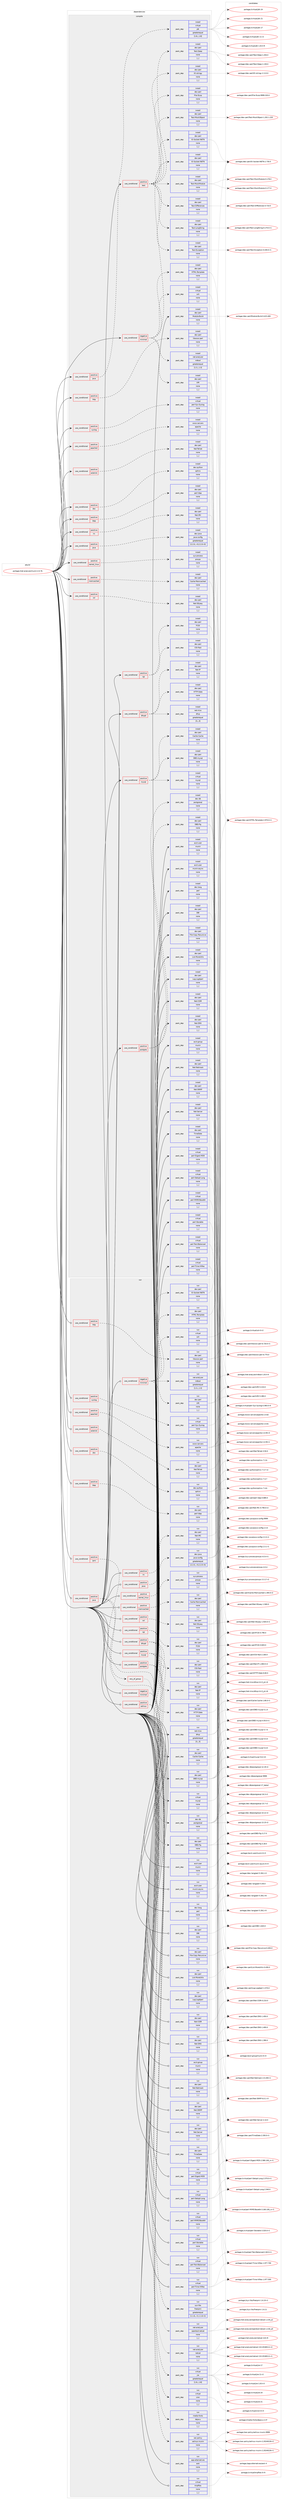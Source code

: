 digraph prolog {

# *************
# Graph options
# *************

newrank=true;
concentrate=true;
compound=true;
graph [rankdir=LR,fontname=Helvetica,fontsize=10,ranksep=1.5];#, ranksep=2.5, nodesep=0.2];
edge  [arrowhead=vee];
node  [fontname=Helvetica,fontsize=10];

# **********
# The ebuild
# **********

subgraph cluster_leftcol {
color=gray;
label=<<i>ebuild</i>>;
id [label="portage://net-analyzer/munin-2.0.76", color=red, width=4, href="../net-analyzer/munin-2.0.76.svg"];
}

# ****************
# The dependencies
# ****************

subgraph cluster_midcol {
color=gray;
label=<<i>dependencies</i>>;
subgraph cluster_compile {
fillcolor="#eeeeee";
style=filled;
label=<<i>compile</i>>;
subgraph cond87211 {
dependency338490 [label=<<TABLE BORDER="0" CELLBORDER="1" CELLSPACING="0" CELLPADDING="4"><TR><TD ROWSPAN="3" CELLPADDING="10">use_conditional</TD></TR><TR><TD>negative</TD></TR><TR><TD>minimal</TD></TR></TABLE>>, shape=none, color=red];
subgraph pack248713 {
dependency338491 [label=<<TABLE BORDER="0" CELLBORDER="1" CELLSPACING="0" CELLPADDING="4" WIDTH="220"><TR><TD ROWSPAN="6" CELLPADDING="30">pack_dep</TD></TR><TR><TD WIDTH="110">install</TD></TR><TR><TD>dev-perl</TD></TR><TR><TD>HTML-Template</TD></TR><TR><TD>none</TD></TR><TR><TD>[,,]</TD></TR></TABLE>>, shape=none, color=blue];
}
dependency338490:e -> dependency338491:w [weight=20,style="dashed",arrowhead="vee"];
subgraph pack248714 {
dependency338492 [label=<<TABLE BORDER="0" CELLBORDER="1" CELLSPACING="0" CELLPADDING="4" WIDTH="220"><TR><TD ROWSPAN="6" CELLPADDING="30">pack_dep</TD></TR><TR><TD WIDTH="110">install</TD></TR><TR><TD>dev-perl</TD></TR><TR><TD>IO-Socket-INET6</TD></TR><TR><TD>none</TD></TR><TR><TD>[,,]</TD></TR></TABLE>>, shape=none, color=blue];
}
dependency338490:e -> dependency338492:w [weight=20,style="dashed",arrowhead="vee"];
subgraph pack248715 {
dependency338493 [label=<<TABLE BORDER="0" CELLBORDER="1" CELLSPACING="0" CELLPADDING="4" WIDTH="220"><TR><TD ROWSPAN="6" CELLPADDING="30">pack_dep</TD></TR><TR><TD WIDTH="110">install</TD></TR><TR><TD>dev-perl</TD></TR><TR><TD>URI</TD></TR><TR><TD>none</TD></TR><TR><TD>[,,]</TD></TR></TABLE>>, shape=none, color=blue];
}
dependency338490:e -> dependency338493:w [weight=20,style="dashed",arrowhead="vee"];
subgraph pack248716 {
dependency338494 [label=<<TABLE BORDER="0" CELLBORDER="1" CELLSPACING="0" CELLPADDING="4" WIDTH="220"><TR><TD ROWSPAN="6" CELLPADDING="30">pack_dep</TD></TR><TR><TD WIDTH="110">install</TD></TR><TR><TD>net-analyzer</TD></TR><TR><TD>rrdtool</TD></TR><TR><TD>greaterequal</TD></TR><TR><TD>[1.3,,,1.3]</TD></TR></TABLE>>, shape=none, color=blue];
}
dependency338490:e -> dependency338494:w [weight=20,style="dashed",arrowhead="vee"];
subgraph pack248717 {
dependency338495 [label=<<TABLE BORDER="0" CELLBORDER="1" CELLSPACING="0" CELLPADDING="4" WIDTH="220"><TR><TD ROWSPAN="6" CELLPADDING="30">pack_dep</TD></TR><TR><TD WIDTH="110">install</TD></TR><TR><TD>virtual</TD></TR><TR><TD>ssh</TD></TR><TR><TD>none</TD></TR><TR><TD>[,,]</TD></TR></TABLE>>, shape=none, color=blue];
}
dependency338490:e -> dependency338495:w [weight=20,style="dashed",arrowhead="vee"];
}
id:e -> dependency338490:w [weight=20,style="solid",arrowhead="vee"];
subgraph cond87212 {
dependency338496 [label=<<TABLE BORDER="0" CELLBORDER="1" CELLSPACING="0" CELLPADDING="4"><TR><TD ROWSPAN="3" CELLPADDING="10">use_conditional</TD></TR><TR><TD>positive</TD></TR><TR><TD>apache2</TD></TR></TABLE>>, shape=none, color=red];
subgraph pack248718 {
dependency338497 [label=<<TABLE BORDER="0" CELLBORDER="1" CELLSPACING="0" CELLPADDING="4" WIDTH="220"><TR><TD ROWSPAN="6" CELLPADDING="30">pack_dep</TD></TR><TR><TD WIDTH="110">install</TD></TR><TR><TD>www-servers</TD></TR><TR><TD>apache</TD></TR><TR><TD>none</TD></TR><TR><TD>[,,]</TD></TR></TABLE>>, shape=none, color=blue];
}
dependency338496:e -> dependency338497:w [weight=20,style="dashed",arrowhead="vee"];
}
id:e -> dependency338496:w [weight=20,style="solid",arrowhead="vee"];
subgraph cond87213 {
dependency338498 [label=<<TABLE BORDER="0" CELLBORDER="1" CELLSPACING="0" CELLPADDING="4"><TR><TD ROWSPAN="3" CELLPADDING="10">use_conditional</TD></TR><TR><TD>positive</TD></TR><TR><TD>asterisk</TD></TR></TABLE>>, shape=none, color=red];
subgraph pack248719 {
dependency338499 [label=<<TABLE BORDER="0" CELLBORDER="1" CELLSPACING="0" CELLPADDING="4" WIDTH="220"><TR><TD ROWSPAN="6" CELLPADDING="30">pack_dep</TD></TR><TR><TD WIDTH="110">install</TD></TR><TR><TD>dev-perl</TD></TR><TR><TD>Net-Telnet</TD></TR><TR><TD>none</TD></TR><TR><TD>[,,]</TD></TR></TABLE>>, shape=none, color=blue];
}
dependency338498:e -> dependency338499:w [weight=20,style="dashed",arrowhead="vee"];
}
id:e -> dependency338498:w [weight=20,style="solid",arrowhead="vee"];
subgraph cond87214 {
dependency338500 [label=<<TABLE BORDER="0" CELLBORDER="1" CELLSPACING="0" CELLPADDING="4"><TR><TD ROWSPAN="3" CELLPADDING="10">use_conditional</TD></TR><TR><TD>positive</TD></TR><TR><TD>cgi</TD></TR></TABLE>>, shape=none, color=red];
subgraph pack248720 {
dependency338501 [label=<<TABLE BORDER="0" CELLBORDER="1" CELLSPACING="0" CELLPADDING="4" WIDTH="220"><TR><TD ROWSPAN="6" CELLPADDING="30">pack_dep</TD></TR><TR><TD WIDTH="110">install</TD></TR><TR><TD>dev-perl</TD></TR><TR><TD>FCGI</TD></TR><TR><TD>none</TD></TR><TR><TD>[,,]</TD></TR></TABLE>>, shape=none, color=blue];
}
dependency338500:e -> dependency338501:w [weight=20,style="dashed",arrowhead="vee"];
subgraph pack248721 {
dependency338502 [label=<<TABLE BORDER="0" CELLBORDER="1" CELLSPACING="0" CELLPADDING="4" WIDTH="220"><TR><TD ROWSPAN="6" CELLPADDING="30">pack_dep</TD></TR><TR><TD WIDTH="110">install</TD></TR><TR><TD>dev-perl</TD></TR><TR><TD>CGI-Fast</TD></TR><TR><TD>none</TD></TR><TR><TD>[,,]</TD></TR></TABLE>>, shape=none, color=blue];
}
dependency338500:e -> dependency338502:w [weight=20,style="dashed",arrowhead="vee"];
}
id:e -> dependency338500:w [weight=20,style="solid",arrowhead="vee"];
subgraph cond87215 {
dependency338503 [label=<<TABLE BORDER="0" CELLBORDER="1" CELLSPACING="0" CELLPADDING="4"><TR><TD ROWSPAN="3" CELLPADDING="10">use_conditional</TD></TR><TR><TD>positive</TD></TR><TR><TD>dhcpd</TD></TR></TABLE>>, shape=none, color=red];
subgraph pack248722 {
dependency338504 [label=<<TABLE BORDER="0" CELLBORDER="1" CELLSPACING="0" CELLPADDING="4" WIDTH="220"><TR><TD ROWSPAN="6" CELLPADDING="30">pack_dep</TD></TR><TR><TD WIDTH="110">install</TD></TR><TR><TD>net-misc</TD></TR><TR><TD>dhcp</TD></TR><TR><TD>greaterequal</TD></TR><TR><TD>[3,,,3]</TD></TR></TABLE>>, shape=none, color=blue];
}
dependency338503:e -> dependency338504:w [weight=20,style="dashed",arrowhead="vee"];
subgraph pack248723 {
dependency338505 [label=<<TABLE BORDER="0" CELLBORDER="1" CELLSPACING="0" CELLPADDING="4" WIDTH="220"><TR><TD ROWSPAN="6" CELLPADDING="30">pack_dep</TD></TR><TR><TD WIDTH="110">install</TD></TR><TR><TD>dev-perl</TD></TR><TR><TD>Net-IP</TD></TR><TR><TD>none</TD></TR><TR><TD>[,,]</TD></TR></TABLE>>, shape=none, color=blue];
}
dependency338503:e -> dependency338505:w [weight=20,style="dashed",arrowhead="vee"];
subgraph pack248724 {
dependency338506 [label=<<TABLE BORDER="0" CELLBORDER="1" CELLSPACING="0" CELLPADDING="4" WIDTH="220"><TR><TD ROWSPAN="6" CELLPADDING="30">pack_dep</TD></TR><TR><TD WIDTH="110">install</TD></TR><TR><TD>dev-perl</TD></TR><TR><TD>HTTP-Date</TD></TR><TR><TD>none</TD></TR><TR><TD>[,,]</TD></TR></TABLE>>, shape=none, color=blue];
}
dependency338503:e -> dependency338506:w [weight=20,style="dashed",arrowhead="vee"];
}
id:e -> dependency338503:w [weight=20,style="solid",arrowhead="vee"];
subgraph cond87216 {
dependency338507 [label=<<TABLE BORDER="0" CELLBORDER="1" CELLSPACING="0" CELLPADDING="4"><TR><TD ROWSPAN="3" CELLPADDING="10">use_conditional</TD></TR><TR><TD>positive</TD></TR><TR><TD>doc</TD></TR></TABLE>>, shape=none, color=red];
subgraph pack248725 {
dependency338508 [label=<<TABLE BORDER="0" CELLBORDER="1" CELLSPACING="0" CELLPADDING="4" WIDTH="220"><TR><TD ROWSPAN="6" CELLPADDING="30">pack_dep</TD></TR><TR><TD WIDTH="110">install</TD></TR><TR><TD>dev-python</TD></TR><TR><TD>sphinx</TD></TR><TR><TD>none</TD></TR><TR><TD>[,,]</TD></TR></TABLE>>, shape=none, color=blue];
}
dependency338507:e -> dependency338508:w [weight=20,style="dashed",arrowhead="vee"];
}
id:e -> dependency338507:w [weight=20,style="solid",arrowhead="vee"];
subgraph cond87217 {
dependency338509 [label=<<TABLE BORDER="0" CELLBORDER="1" CELLSPACING="0" CELLPADDING="4"><TR><TD ROWSPAN="3" CELLPADDING="10">use_conditional</TD></TR><TR><TD>positive</TD></TR><TR><TD>http</TD></TR></TABLE>>, shape=none, color=red];
subgraph pack248726 {
dependency338510 [label=<<TABLE BORDER="0" CELLBORDER="1" CELLSPACING="0" CELLPADDING="4" WIDTH="220"><TR><TD ROWSPAN="6" CELLPADDING="30">pack_dep</TD></TR><TR><TD WIDTH="110">install</TD></TR><TR><TD>dev-perl</TD></TR><TR><TD>libwww-perl</TD></TR><TR><TD>none</TD></TR><TR><TD>[,,]</TD></TR></TABLE>>, shape=none, color=blue];
}
dependency338509:e -> dependency338510:w [weight=20,style="dashed",arrowhead="vee"];
}
id:e -> dependency338509:w [weight=20,style="solid",arrowhead="vee"];
subgraph cond87218 {
dependency338511 [label=<<TABLE BORDER="0" CELLBORDER="1" CELLSPACING="0" CELLPADDING="4"><TR><TD ROWSPAN="3" CELLPADDING="10">use_conditional</TD></TR><TR><TD>positive</TD></TR><TR><TD>irc</TD></TR></TABLE>>, shape=none, color=red];
subgraph pack248727 {
dependency338512 [label=<<TABLE BORDER="0" CELLBORDER="1" CELLSPACING="0" CELLPADDING="4" WIDTH="220"><TR><TD ROWSPAN="6" CELLPADDING="30">pack_dep</TD></TR><TR><TD WIDTH="110">install</TD></TR><TR><TD>dev-perl</TD></TR><TR><TD>Net-IRC</TD></TR><TR><TD>none</TD></TR><TR><TD>[,,]</TD></TR></TABLE>>, shape=none, color=blue];
}
dependency338511:e -> dependency338512:w [weight=20,style="dashed",arrowhead="vee"];
}
id:e -> dependency338511:w [weight=20,style="solid",arrowhead="vee"];
subgraph cond87219 {
dependency338513 [label=<<TABLE BORDER="0" CELLBORDER="1" CELLSPACING="0" CELLPADDING="4"><TR><TD ROWSPAN="3" CELLPADDING="10">use_conditional</TD></TR><TR><TD>positive</TD></TR><TR><TD>java</TD></TR></TABLE>>, shape=none, color=red];
subgraph pack248728 {
dependency338514 [label=<<TABLE BORDER="0" CELLBORDER="1" CELLSPACING="0" CELLPADDING="4" WIDTH="220"><TR><TD ROWSPAN="6" CELLPADDING="30">pack_dep</TD></TR><TR><TD WIDTH="110">install</TD></TR><TR><TD>dev-java</TD></TR><TR><TD>java-config</TD></TR><TR><TD>greaterequal</TD></TR><TR><TD>[2.2.0,,-r3,2.2.0-r3]</TD></TR></TABLE>>, shape=none, color=blue];
}
dependency338513:e -> dependency338514:w [weight=20,style="dashed",arrowhead="vee"];
}
id:e -> dependency338513:w [weight=20,style="solid",arrowhead="vee"];
subgraph cond87220 {
dependency338515 [label=<<TABLE BORDER="0" CELLBORDER="1" CELLSPACING="0" CELLPADDING="4"><TR><TD ROWSPAN="3" CELLPADDING="10">use_conditional</TD></TR><TR><TD>positive</TD></TR><TR><TD>java</TD></TR></TABLE>>, shape=none, color=red];
subgraph pack248729 {
dependency338516 [label=<<TABLE BORDER="0" CELLBORDER="1" CELLSPACING="0" CELLPADDING="4" WIDTH="220"><TR><TD ROWSPAN="6" CELLPADDING="30">pack_dep</TD></TR><TR><TD WIDTH="110">install</TD></TR><TR><TD>virtual</TD></TR><TR><TD>jdk</TD></TR><TR><TD>greaterequal</TD></TR><TR><TD>[1.8,,,1.8]</TD></TR></TABLE>>, shape=none, color=blue];
}
dependency338515:e -> dependency338516:w [weight=20,style="dashed",arrowhead="vee"];
}
id:e -> dependency338515:w [weight=20,style="solid",arrowhead="vee"];
subgraph cond87221 {
dependency338517 [label=<<TABLE BORDER="0" CELLBORDER="1" CELLSPACING="0" CELLPADDING="4"><TR><TD ROWSPAN="3" CELLPADDING="10">use_conditional</TD></TR><TR><TD>positive</TD></TR><TR><TD>kernel_linux</TD></TR></TABLE>>, shape=none, color=red];
subgraph pack248730 {
dependency338518 [label=<<TABLE BORDER="0" CELLBORDER="1" CELLSPACING="0" CELLPADDING="4" WIDTH="220"><TR><TD ROWSPAN="6" CELLPADDING="30">pack_dep</TD></TR><TR><TD WIDTH="110">install</TD></TR><TR><TD>sys-process</TD></TR><TR><TD>procps</TD></TR><TR><TD>none</TD></TR><TR><TD>[,,]</TD></TR></TABLE>>, shape=none, color=blue];
}
dependency338517:e -> dependency338518:w [weight=20,style="dashed",arrowhead="vee"];
}
id:e -> dependency338517:w [weight=20,style="solid",arrowhead="vee"];
subgraph cond87222 {
dependency338519 [label=<<TABLE BORDER="0" CELLBORDER="1" CELLSPACING="0" CELLPADDING="4"><TR><TD ROWSPAN="3" CELLPADDING="10">use_conditional</TD></TR><TR><TD>positive</TD></TR><TR><TD>ldap</TD></TR></TABLE>>, shape=none, color=red];
subgraph pack248731 {
dependency338520 [label=<<TABLE BORDER="0" CELLBORDER="1" CELLSPACING="0" CELLPADDING="4" WIDTH="220"><TR><TD ROWSPAN="6" CELLPADDING="30">pack_dep</TD></TR><TR><TD WIDTH="110">install</TD></TR><TR><TD>dev-perl</TD></TR><TR><TD>perl-ldap</TD></TR><TR><TD>none</TD></TR><TR><TD>[,,]</TD></TR></TABLE>>, shape=none, color=blue];
}
dependency338519:e -> dependency338520:w [weight=20,style="dashed",arrowhead="vee"];
}
id:e -> dependency338519:w [weight=20,style="solid",arrowhead="vee"];
subgraph cond87223 {
dependency338521 [label=<<TABLE BORDER="0" CELLBORDER="1" CELLSPACING="0" CELLPADDING="4"><TR><TD ROWSPAN="3" CELLPADDING="10">use_conditional</TD></TR><TR><TD>positive</TD></TR><TR><TD>memcached</TD></TR></TABLE>>, shape=none, color=red];
subgraph pack248732 {
dependency338522 [label=<<TABLE BORDER="0" CELLBORDER="1" CELLSPACING="0" CELLPADDING="4" WIDTH="220"><TR><TD ROWSPAN="6" CELLPADDING="30">pack_dep</TD></TR><TR><TD WIDTH="110">install</TD></TR><TR><TD>dev-perl</TD></TR><TR><TD>Cache-Memcached</TD></TR><TR><TD>none</TD></TR><TR><TD>[,,]</TD></TR></TABLE>>, shape=none, color=blue];
}
dependency338521:e -> dependency338522:w [weight=20,style="dashed",arrowhead="vee"];
}
id:e -> dependency338521:w [weight=20,style="solid",arrowhead="vee"];
subgraph cond87224 {
dependency338523 [label=<<TABLE BORDER="0" CELLBORDER="1" CELLSPACING="0" CELLPADDING="4"><TR><TD ROWSPAN="3" CELLPADDING="10">use_conditional</TD></TR><TR><TD>positive</TD></TR><TR><TD>mysql</TD></TR></TABLE>>, shape=none, color=red];
subgraph pack248733 {
dependency338524 [label=<<TABLE BORDER="0" CELLBORDER="1" CELLSPACING="0" CELLPADDING="4" WIDTH="220"><TR><TD ROWSPAN="6" CELLPADDING="30">pack_dep</TD></TR><TR><TD WIDTH="110">install</TD></TR><TR><TD>virtual</TD></TR><TR><TD>mysql</TD></TR><TR><TD>none</TD></TR><TR><TD>[,,]</TD></TR></TABLE>>, shape=none, color=blue];
}
dependency338523:e -> dependency338524:w [weight=20,style="dashed",arrowhead="vee"];
subgraph pack248734 {
dependency338525 [label=<<TABLE BORDER="0" CELLBORDER="1" CELLSPACING="0" CELLPADDING="4" WIDTH="220"><TR><TD ROWSPAN="6" CELLPADDING="30">pack_dep</TD></TR><TR><TD WIDTH="110">install</TD></TR><TR><TD>dev-perl</TD></TR><TR><TD>Cache-Cache</TD></TR><TR><TD>none</TD></TR><TR><TD>[,,]</TD></TR></TABLE>>, shape=none, color=blue];
}
dependency338523:e -> dependency338525:w [weight=20,style="dashed",arrowhead="vee"];
subgraph pack248735 {
dependency338526 [label=<<TABLE BORDER="0" CELLBORDER="1" CELLSPACING="0" CELLPADDING="4" WIDTH="220"><TR><TD ROWSPAN="6" CELLPADDING="30">pack_dep</TD></TR><TR><TD WIDTH="110">install</TD></TR><TR><TD>dev-perl</TD></TR><TR><TD>DBD-mysql</TD></TR><TR><TD>none</TD></TR><TR><TD>[,,]</TD></TR></TABLE>>, shape=none, color=blue];
}
dependency338523:e -> dependency338526:w [weight=20,style="dashed",arrowhead="vee"];
}
id:e -> dependency338523:w [weight=20,style="solid",arrowhead="vee"];
subgraph cond87225 {
dependency338527 [label=<<TABLE BORDER="0" CELLBORDER="1" CELLSPACING="0" CELLPADDING="4"><TR><TD ROWSPAN="3" CELLPADDING="10">use_conditional</TD></TR><TR><TD>positive</TD></TR><TR><TD>postgres</TD></TR></TABLE>>, shape=none, color=red];
subgraph pack248736 {
dependency338528 [label=<<TABLE BORDER="0" CELLBORDER="1" CELLSPACING="0" CELLPADDING="4" WIDTH="220"><TR><TD ROWSPAN="6" CELLPADDING="30">pack_dep</TD></TR><TR><TD WIDTH="110">install</TD></TR><TR><TD>dev-perl</TD></TR><TR><TD>DBD-Pg</TD></TR><TR><TD>none</TD></TR><TR><TD>[,,]</TD></TR></TABLE>>, shape=none, color=blue];
}
dependency338527:e -> dependency338528:w [weight=20,style="dashed",arrowhead="vee"];
subgraph pack248737 {
dependency338529 [label=<<TABLE BORDER="0" CELLBORDER="1" CELLSPACING="0" CELLPADDING="4" WIDTH="220"><TR><TD ROWSPAN="6" CELLPADDING="30">pack_dep</TD></TR><TR><TD WIDTH="110">install</TD></TR><TR><TD>dev-db</TD></TR><TR><TD>postgresql</TD></TR><TR><TD>none</TD></TR><TR><TD>[,,]</TD></TR></TABLE>>, shape=none, color=blue];
}
dependency338527:e -> dependency338529:w [weight=20,style="dashed",arrowhead="vee"];
}
id:e -> dependency338527:w [weight=20,style="solid",arrowhead="vee"];
subgraph cond87226 {
dependency338530 [label=<<TABLE BORDER="0" CELLBORDER="1" CELLSPACING="0" CELLPADDING="4"><TR><TD ROWSPAN="3" CELLPADDING="10">use_conditional</TD></TR><TR><TD>positive</TD></TR><TR><TD>ssl</TD></TR></TABLE>>, shape=none, color=red];
subgraph pack248738 {
dependency338531 [label=<<TABLE BORDER="0" CELLBORDER="1" CELLSPACING="0" CELLPADDING="4" WIDTH="220"><TR><TD ROWSPAN="6" CELLPADDING="30">pack_dep</TD></TR><TR><TD WIDTH="110">install</TD></TR><TR><TD>dev-perl</TD></TR><TR><TD>Net-SSLeay</TD></TR><TR><TD>none</TD></TR><TR><TD>[,,]</TD></TR></TABLE>>, shape=none, color=blue];
}
dependency338530:e -> dependency338531:w [weight=20,style="dashed",arrowhead="vee"];
}
id:e -> dependency338530:w [weight=20,style="solid",arrowhead="vee"];
subgraph cond87227 {
dependency338532 [label=<<TABLE BORDER="0" CELLBORDER="1" CELLSPACING="0" CELLPADDING="4"><TR><TD ROWSPAN="3" CELLPADDING="10">use_conditional</TD></TR><TR><TD>positive</TD></TR><TR><TD>syslog</TD></TR></TABLE>>, shape=none, color=red];
subgraph pack248739 {
dependency338533 [label=<<TABLE BORDER="0" CELLBORDER="1" CELLSPACING="0" CELLPADDING="4" WIDTH="220"><TR><TD ROWSPAN="6" CELLPADDING="30">pack_dep</TD></TR><TR><TD WIDTH="110">install</TD></TR><TR><TD>virtual</TD></TR><TR><TD>perl-Sys-Syslog</TD></TR><TR><TD>none</TD></TR><TR><TD>[,,]</TD></TR></TABLE>>, shape=none, color=blue];
}
dependency338532:e -> dependency338533:w [weight=20,style="dashed",arrowhead="vee"];
}
id:e -> dependency338532:w [weight=20,style="solid",arrowhead="vee"];
subgraph cond87228 {
dependency338534 [label=<<TABLE BORDER="0" CELLBORDER="1" CELLSPACING="0" CELLPADDING="4"><TR><TD ROWSPAN="3" CELLPADDING="10">use_conditional</TD></TR><TR><TD>positive</TD></TR><TR><TD>test</TD></TR></TABLE>>, shape=none, color=red];
subgraph pack248740 {
dependency338535 [label=<<TABLE BORDER="0" CELLBORDER="1" CELLSPACING="0" CELLPADDING="4" WIDTH="220"><TR><TD ROWSPAN="6" CELLPADDING="30">pack_dep</TD></TR><TR><TD WIDTH="110">install</TD></TR><TR><TD>dev-perl</TD></TR><TR><TD>Test-Deep</TD></TR><TR><TD>none</TD></TR><TR><TD>[,,]</TD></TR></TABLE>>, shape=none, color=blue];
}
dependency338534:e -> dependency338535:w [weight=20,style="dashed",arrowhead="vee"];
subgraph pack248741 {
dependency338536 [label=<<TABLE BORDER="0" CELLBORDER="1" CELLSPACING="0" CELLPADDING="4" WIDTH="220"><TR><TD ROWSPAN="6" CELLPADDING="30">pack_dep</TD></TR><TR><TD WIDTH="110">install</TD></TR><TR><TD>dev-perl</TD></TR><TR><TD>Test-Exception</TD></TR><TR><TD>none</TD></TR><TR><TD>[,,]</TD></TR></TABLE>>, shape=none, color=blue];
}
dependency338534:e -> dependency338536:w [weight=20,style="dashed",arrowhead="vee"];
subgraph pack248742 {
dependency338537 [label=<<TABLE BORDER="0" CELLBORDER="1" CELLSPACING="0" CELLPADDING="4" WIDTH="220"><TR><TD ROWSPAN="6" CELLPADDING="30">pack_dep</TD></TR><TR><TD WIDTH="110">install</TD></TR><TR><TD>dev-perl</TD></TR><TR><TD>Test-LongString</TD></TR><TR><TD>none</TD></TR><TR><TD>[,,]</TD></TR></TABLE>>, shape=none, color=blue];
}
dependency338534:e -> dependency338537:w [weight=20,style="dashed",arrowhead="vee"];
subgraph pack248743 {
dependency338538 [label=<<TABLE BORDER="0" CELLBORDER="1" CELLSPACING="0" CELLPADDING="4" WIDTH="220"><TR><TD ROWSPAN="6" CELLPADDING="30">pack_dep</TD></TR><TR><TD WIDTH="110">install</TD></TR><TR><TD>dev-perl</TD></TR><TR><TD>Test-Differences</TD></TR><TR><TD>none</TD></TR><TR><TD>[,,]</TD></TR></TABLE>>, shape=none, color=blue];
}
dependency338534:e -> dependency338538:w [weight=20,style="dashed",arrowhead="vee"];
subgraph pack248744 {
dependency338539 [label=<<TABLE BORDER="0" CELLBORDER="1" CELLSPACING="0" CELLPADDING="4" WIDTH="220"><TR><TD ROWSPAN="6" CELLPADDING="30">pack_dep</TD></TR><TR><TD WIDTH="110">install</TD></TR><TR><TD>dev-perl</TD></TR><TR><TD>Test-MockModule</TD></TR><TR><TD>none</TD></TR><TR><TD>[,,]</TD></TR></TABLE>>, shape=none, color=blue];
}
dependency338534:e -> dependency338539:w [weight=20,style="dashed",arrowhead="vee"];
subgraph pack248745 {
dependency338540 [label=<<TABLE BORDER="0" CELLBORDER="1" CELLSPACING="0" CELLPADDING="4" WIDTH="220"><TR><TD ROWSPAN="6" CELLPADDING="30">pack_dep</TD></TR><TR><TD WIDTH="110">install</TD></TR><TR><TD>dev-perl</TD></TR><TR><TD>Test-MockObject</TD></TR><TR><TD>none</TD></TR><TR><TD>[,,]</TD></TR></TABLE>>, shape=none, color=blue];
}
dependency338534:e -> dependency338540:w [weight=20,style="dashed",arrowhead="vee"];
subgraph pack248746 {
dependency338541 [label=<<TABLE BORDER="0" CELLBORDER="1" CELLSPACING="0" CELLPADDING="4" WIDTH="220"><TR><TD ROWSPAN="6" CELLPADDING="30">pack_dep</TD></TR><TR><TD WIDTH="110">install</TD></TR><TR><TD>dev-perl</TD></TR><TR><TD>File-Slurp</TD></TR><TR><TD>none</TD></TR><TR><TD>[,,]</TD></TR></TABLE>>, shape=none, color=blue];
}
dependency338534:e -> dependency338541:w [weight=20,style="dashed",arrowhead="vee"];
subgraph pack248747 {
dependency338542 [label=<<TABLE BORDER="0" CELLBORDER="1" CELLSPACING="0" CELLPADDING="4" WIDTH="220"><TR><TD ROWSPAN="6" CELLPADDING="30">pack_dep</TD></TR><TR><TD WIDTH="110">install</TD></TR><TR><TD>dev-perl</TD></TR><TR><TD>IO-stringy</TD></TR><TR><TD>none</TD></TR><TR><TD>[,,]</TD></TR></TABLE>>, shape=none, color=blue];
}
dependency338534:e -> dependency338542:w [weight=20,style="dashed",arrowhead="vee"];
subgraph pack248748 {
dependency338543 [label=<<TABLE BORDER="0" CELLBORDER="1" CELLSPACING="0" CELLPADDING="4" WIDTH="220"><TR><TD ROWSPAN="6" CELLPADDING="30">pack_dep</TD></TR><TR><TD WIDTH="110">install</TD></TR><TR><TD>dev-perl</TD></TR><TR><TD>IO-Socket-INET6</TD></TR><TR><TD>none</TD></TR><TR><TD>[,,]</TD></TR></TABLE>>, shape=none, color=blue];
}
dependency338534:e -> dependency338543:w [weight=20,style="dashed",arrowhead="vee"];
}
id:e -> dependency338534:w [weight=20,style="solid",arrowhead="vee"];
subgraph pack248749 {
dependency338544 [label=<<TABLE BORDER="0" CELLBORDER="1" CELLSPACING="0" CELLPADDING="4" WIDTH="220"><TR><TD ROWSPAN="6" CELLPADDING="30">pack_dep</TD></TR><TR><TD WIDTH="110">install</TD></TR><TR><TD>acct-group</TD></TR><TR><TD>munin</TD></TR><TR><TD>none</TD></TR><TR><TD>[,,]</TD></TR></TABLE>>, shape=none, color=blue];
}
id:e -> dependency338544:w [weight=20,style="solid",arrowhead="vee"];
subgraph pack248750 {
dependency338545 [label=<<TABLE BORDER="0" CELLBORDER="1" CELLSPACING="0" CELLPADDING="4" WIDTH="220"><TR><TD ROWSPAN="6" CELLPADDING="30">pack_dep</TD></TR><TR><TD WIDTH="110">install</TD></TR><TR><TD>acct-user</TD></TR><TR><TD>munin</TD></TR><TR><TD>none</TD></TR><TR><TD>[,,]</TD></TR></TABLE>>, shape=none, color=blue];
}
id:e -> dependency338545:w [weight=20,style="solid",arrowhead="vee"];
subgraph pack248751 {
dependency338546 [label=<<TABLE BORDER="0" CELLBORDER="1" CELLSPACING="0" CELLPADDING="4" WIDTH="220"><TR><TD ROWSPAN="6" CELLPADDING="30">pack_dep</TD></TR><TR><TD WIDTH="110">install</TD></TR><TR><TD>acct-user</TD></TR><TR><TD>munin-async</TD></TR><TR><TD>none</TD></TR><TR><TD>[,,]</TD></TR></TABLE>>, shape=none, color=blue];
}
id:e -> dependency338546:w [weight=20,style="solid",arrowhead="vee"];
subgraph pack248752 {
dependency338547 [label=<<TABLE BORDER="0" CELLBORDER="1" CELLSPACING="0" CELLPADDING="4" WIDTH="220"><TR><TD ROWSPAN="6" CELLPADDING="30">pack_dep</TD></TR><TR><TD WIDTH="110">install</TD></TR><TR><TD>dev-lang</TD></TR><TR><TD>perl</TD></TR><TR><TD>none</TD></TR><TR><TD>[,,]</TD></TR></TABLE>>, shape=none, color=blue];
}
id:e -> dependency338547:w [weight=20,style="solid",arrowhead="vee"];
subgraph pack248753 {
dependency338548 [label=<<TABLE BORDER="0" CELLBORDER="1" CELLSPACING="0" CELLPADDING="4" WIDTH="220"><TR><TD ROWSPAN="6" CELLPADDING="30">pack_dep</TD></TR><TR><TD WIDTH="110">install</TD></TR><TR><TD>dev-perl</TD></TR><TR><TD>DBI</TD></TR><TR><TD>none</TD></TR><TR><TD>[,,]</TD></TR></TABLE>>, shape=none, color=blue];
}
id:e -> dependency338548:w [weight=20,style="solid",arrowhead="vee"];
subgraph pack248754 {
dependency338549 [label=<<TABLE BORDER="0" CELLBORDER="1" CELLSPACING="0" CELLPADDING="4" WIDTH="220"><TR><TD ROWSPAN="6" CELLPADDING="30">pack_dep</TD></TR><TR><TD WIDTH="110">install</TD></TR><TR><TD>dev-perl</TD></TR><TR><TD>File-Copy-Recursive</TD></TR><TR><TD>none</TD></TR><TR><TD>[,,]</TD></TR></TABLE>>, shape=none, color=blue];
}
id:e -> dependency338549:w [weight=20,style="solid",arrowhead="vee"];
subgraph pack248755 {
dependency338550 [label=<<TABLE BORDER="0" CELLBORDER="1" CELLSPACING="0" CELLPADDING="4" WIDTH="220"><TR><TD ROWSPAN="6" CELLPADDING="30">pack_dep</TD></TR><TR><TD WIDTH="110">install</TD></TR><TR><TD>dev-perl</TD></TR><TR><TD>List-MoreUtils</TD></TR><TR><TD>none</TD></TR><TR><TD>[,,]</TD></TR></TABLE>>, shape=none, color=blue];
}
id:e -> dependency338550:w [weight=20,style="solid",arrowhead="vee"];
subgraph pack248756 {
dependency338551 [label=<<TABLE BORDER="0" CELLBORDER="1" CELLSPACING="0" CELLPADDING="4" WIDTH="220"><TR><TD ROWSPAN="6" CELLPADDING="30">pack_dep</TD></TR><TR><TD WIDTH="110">install</TD></TR><TR><TD>dev-perl</TD></TR><TR><TD>Log-Log4perl</TD></TR><TR><TD>none</TD></TR><TR><TD>[,,]</TD></TR></TABLE>>, shape=none, color=blue];
}
id:e -> dependency338551:w [weight=20,style="solid",arrowhead="vee"];
subgraph pack248757 {
dependency338552 [label=<<TABLE BORDER="0" CELLBORDER="1" CELLSPACING="0" CELLPADDING="4" WIDTH="220"><TR><TD ROWSPAN="6" CELLPADDING="30">pack_dep</TD></TR><TR><TD WIDTH="110">install</TD></TR><TR><TD>dev-perl</TD></TR><TR><TD>Module-Build</TD></TR><TR><TD>none</TD></TR><TR><TD>[,,]</TD></TR></TABLE>>, shape=none, color=blue];
}
id:e -> dependency338552:w [weight=20,style="solid",arrowhead="vee"];
subgraph pack248758 {
dependency338553 [label=<<TABLE BORDER="0" CELLBORDER="1" CELLSPACING="0" CELLPADDING="4" WIDTH="220"><TR><TD ROWSPAN="6" CELLPADDING="30">pack_dep</TD></TR><TR><TD WIDTH="110">install</TD></TR><TR><TD>dev-perl</TD></TR><TR><TD>Net-CIDR</TD></TR><TR><TD>none</TD></TR><TR><TD>[,,]</TD></TR></TABLE>>, shape=none, color=blue];
}
id:e -> dependency338553:w [weight=20,style="solid",arrowhead="vee"];
subgraph pack248759 {
dependency338554 [label=<<TABLE BORDER="0" CELLBORDER="1" CELLSPACING="0" CELLPADDING="4" WIDTH="220"><TR><TD ROWSPAN="6" CELLPADDING="30">pack_dep</TD></TR><TR><TD WIDTH="110">install</TD></TR><TR><TD>dev-perl</TD></TR><TR><TD>Net-DNS</TD></TR><TR><TD>none</TD></TR><TR><TD>[,,]</TD></TR></TABLE>>, shape=none, color=blue];
}
id:e -> dependency338554:w [weight=20,style="solid",arrowhead="vee"];
subgraph pack248760 {
dependency338555 [label=<<TABLE BORDER="0" CELLBORDER="1" CELLSPACING="0" CELLPADDING="4" WIDTH="220"><TR><TD ROWSPAN="6" CELLPADDING="30">pack_dep</TD></TR><TR><TD WIDTH="110">install</TD></TR><TR><TD>dev-perl</TD></TR><TR><TD>Net-Netmask</TD></TR><TR><TD>none</TD></TR><TR><TD>[,,]</TD></TR></TABLE>>, shape=none, color=blue];
}
id:e -> dependency338555:w [weight=20,style="solid",arrowhead="vee"];
subgraph pack248761 {
dependency338556 [label=<<TABLE BORDER="0" CELLBORDER="1" CELLSPACING="0" CELLPADDING="4" WIDTH="220"><TR><TD ROWSPAN="6" CELLPADDING="30">pack_dep</TD></TR><TR><TD WIDTH="110">install</TD></TR><TR><TD>dev-perl</TD></TR><TR><TD>Net-SNMP</TD></TR><TR><TD>none</TD></TR><TR><TD>[,,]</TD></TR></TABLE>>, shape=none, color=blue];
}
id:e -> dependency338556:w [weight=20,style="solid",arrowhead="vee"];
subgraph pack248762 {
dependency338557 [label=<<TABLE BORDER="0" CELLBORDER="1" CELLSPACING="0" CELLPADDING="4" WIDTH="220"><TR><TD ROWSPAN="6" CELLPADDING="30">pack_dep</TD></TR><TR><TD WIDTH="110">install</TD></TR><TR><TD>dev-perl</TD></TR><TR><TD>Net-Server</TD></TR><TR><TD>none</TD></TR><TR><TD>[,,]</TD></TR></TABLE>>, shape=none, color=blue];
}
id:e -> dependency338557:w [weight=20,style="solid",arrowhead="vee"];
subgraph pack248763 {
dependency338558 [label=<<TABLE BORDER="0" CELLBORDER="1" CELLSPACING="0" CELLPADDING="4" WIDTH="220"><TR><TD ROWSPAN="6" CELLPADDING="30">pack_dep</TD></TR><TR><TD WIDTH="110">install</TD></TR><TR><TD>dev-perl</TD></TR><TR><TD>TimeDate</TD></TR><TR><TD>none</TD></TR><TR><TD>[,,]</TD></TR></TABLE>>, shape=none, color=blue];
}
id:e -> dependency338558:w [weight=20,style="solid",arrowhead="vee"];
subgraph pack248764 {
dependency338559 [label=<<TABLE BORDER="0" CELLBORDER="1" CELLSPACING="0" CELLPADDING="4" WIDTH="220"><TR><TD ROWSPAN="6" CELLPADDING="30">pack_dep</TD></TR><TR><TD WIDTH="110">install</TD></TR><TR><TD>virtual</TD></TR><TR><TD>perl-Digest-MD5</TD></TR><TR><TD>none</TD></TR><TR><TD>[,,]</TD></TR></TABLE>>, shape=none, color=blue];
}
id:e -> dependency338559:w [weight=20,style="solid",arrowhead="vee"];
subgraph pack248765 {
dependency338560 [label=<<TABLE BORDER="0" CELLBORDER="1" CELLSPACING="0" CELLPADDING="4" WIDTH="220"><TR><TD ROWSPAN="6" CELLPADDING="30">pack_dep</TD></TR><TR><TD WIDTH="110">install</TD></TR><TR><TD>virtual</TD></TR><TR><TD>perl-Getopt-Long</TD></TR><TR><TD>none</TD></TR><TR><TD>[,,]</TD></TR></TABLE>>, shape=none, color=blue];
}
id:e -> dependency338560:w [weight=20,style="solid",arrowhead="vee"];
subgraph pack248766 {
dependency338561 [label=<<TABLE BORDER="0" CELLBORDER="1" CELLSPACING="0" CELLPADDING="4" WIDTH="220"><TR><TD ROWSPAN="6" CELLPADDING="30">pack_dep</TD></TR><TR><TD WIDTH="110">install</TD></TR><TR><TD>virtual</TD></TR><TR><TD>perl-MIME-Base64</TD></TR><TR><TD>none</TD></TR><TR><TD>[,,]</TD></TR></TABLE>>, shape=none, color=blue];
}
id:e -> dependency338561:w [weight=20,style="solid",arrowhead="vee"];
subgraph pack248767 {
dependency338562 [label=<<TABLE BORDER="0" CELLBORDER="1" CELLSPACING="0" CELLPADDING="4" WIDTH="220"><TR><TD ROWSPAN="6" CELLPADDING="30">pack_dep</TD></TR><TR><TD WIDTH="110">install</TD></TR><TR><TD>virtual</TD></TR><TR><TD>perl-Storable</TD></TR><TR><TD>none</TD></TR><TR><TD>[,,]</TD></TR></TABLE>>, shape=none, color=blue];
}
id:e -> dependency338562:w [weight=20,style="solid",arrowhead="vee"];
subgraph pack248768 {
dependency338563 [label=<<TABLE BORDER="0" CELLBORDER="1" CELLSPACING="0" CELLPADDING="4" WIDTH="220"><TR><TD ROWSPAN="6" CELLPADDING="30">pack_dep</TD></TR><TR><TD WIDTH="110">install</TD></TR><TR><TD>virtual</TD></TR><TR><TD>perl-Text-Balanced</TD></TR><TR><TD>none</TD></TR><TR><TD>[,,]</TD></TR></TABLE>>, shape=none, color=blue];
}
id:e -> dependency338563:w [weight=20,style="solid",arrowhead="vee"];
subgraph pack248769 {
dependency338564 [label=<<TABLE BORDER="0" CELLBORDER="1" CELLSPACING="0" CELLPADDING="4" WIDTH="220"><TR><TD ROWSPAN="6" CELLPADDING="30">pack_dep</TD></TR><TR><TD WIDTH="110">install</TD></TR><TR><TD>virtual</TD></TR><TR><TD>perl-Time-HiRes</TD></TR><TR><TD>none</TD></TR><TR><TD>[,,]</TD></TR></TABLE>>, shape=none, color=blue];
}
id:e -> dependency338564:w [weight=20,style="solid",arrowhead="vee"];
}
subgraph cluster_compileandrun {
fillcolor="#eeeeee";
style=filled;
label=<<i>compile and run</i>>;
}
subgraph cluster_run {
fillcolor="#eeeeee";
style=filled;
label=<<i>run</i>>;
subgraph cond87229 {
dependency338565 [label=<<TABLE BORDER="0" CELLBORDER="1" CELLSPACING="0" CELLPADDING="4"><TR><TD ROWSPAN="3" CELLPADDING="10">use_conditional</TD></TR><TR><TD>negative</TD></TR><TR><TD>minimal</TD></TR></TABLE>>, shape=none, color=red];
subgraph pack248770 {
dependency338566 [label=<<TABLE BORDER="0" CELLBORDER="1" CELLSPACING="0" CELLPADDING="4" WIDTH="220"><TR><TD ROWSPAN="6" CELLPADDING="30">pack_dep</TD></TR><TR><TD WIDTH="110">run</TD></TR><TR><TD>dev-perl</TD></TR><TR><TD>HTML-Template</TD></TR><TR><TD>none</TD></TR><TR><TD>[,,]</TD></TR></TABLE>>, shape=none, color=blue];
}
dependency338565:e -> dependency338566:w [weight=20,style="dashed",arrowhead="vee"];
subgraph pack248771 {
dependency338567 [label=<<TABLE BORDER="0" CELLBORDER="1" CELLSPACING="0" CELLPADDING="4" WIDTH="220"><TR><TD ROWSPAN="6" CELLPADDING="30">pack_dep</TD></TR><TR><TD WIDTH="110">run</TD></TR><TR><TD>dev-perl</TD></TR><TR><TD>IO-Socket-INET6</TD></TR><TR><TD>none</TD></TR><TR><TD>[,,]</TD></TR></TABLE>>, shape=none, color=blue];
}
dependency338565:e -> dependency338567:w [weight=20,style="dashed",arrowhead="vee"];
subgraph pack248772 {
dependency338568 [label=<<TABLE BORDER="0" CELLBORDER="1" CELLSPACING="0" CELLPADDING="4" WIDTH="220"><TR><TD ROWSPAN="6" CELLPADDING="30">pack_dep</TD></TR><TR><TD WIDTH="110">run</TD></TR><TR><TD>dev-perl</TD></TR><TR><TD>URI</TD></TR><TR><TD>none</TD></TR><TR><TD>[,,]</TD></TR></TABLE>>, shape=none, color=blue];
}
dependency338565:e -> dependency338568:w [weight=20,style="dashed",arrowhead="vee"];
subgraph pack248773 {
dependency338569 [label=<<TABLE BORDER="0" CELLBORDER="1" CELLSPACING="0" CELLPADDING="4" WIDTH="220"><TR><TD ROWSPAN="6" CELLPADDING="30">pack_dep</TD></TR><TR><TD WIDTH="110">run</TD></TR><TR><TD>net-analyzer</TD></TR><TR><TD>rrdtool</TD></TR><TR><TD>greaterequal</TD></TR><TR><TD>[1.3,,,1.3]</TD></TR></TABLE>>, shape=none, color=blue];
}
dependency338565:e -> dependency338569:w [weight=20,style="dashed",arrowhead="vee"];
subgraph pack248774 {
dependency338570 [label=<<TABLE BORDER="0" CELLBORDER="1" CELLSPACING="0" CELLPADDING="4" WIDTH="220"><TR><TD ROWSPAN="6" CELLPADDING="30">pack_dep</TD></TR><TR><TD WIDTH="110">run</TD></TR><TR><TD>virtual</TD></TR><TR><TD>ssh</TD></TR><TR><TD>none</TD></TR><TR><TD>[,,]</TD></TR></TABLE>>, shape=none, color=blue];
}
dependency338565:e -> dependency338570:w [weight=20,style="dashed",arrowhead="vee"];
}
id:e -> dependency338565:w [weight=20,style="solid",arrowhead="odot"];
subgraph cond87230 {
dependency338571 [label=<<TABLE BORDER="0" CELLBORDER="1" CELLSPACING="0" CELLPADDING="4"><TR><TD ROWSPAN="3" CELLPADDING="10">use_conditional</TD></TR><TR><TD>negative</TD></TR><TR><TD>minimal</TD></TR></TABLE>>, shape=none, color=red];
subgraph pack248775 {
dependency338572 [label=<<TABLE BORDER="0" CELLBORDER="1" CELLSPACING="0" CELLPADDING="4" WIDTH="220"><TR><TD ROWSPAN="6" CELLPADDING="30">pack_dep</TD></TR><TR><TD WIDTH="110">run</TD></TR><TR><TD>virtual</TD></TR><TR><TD>cron</TD></TR><TR><TD>none</TD></TR><TR><TD>[,,]</TD></TR></TABLE>>, shape=none, color=blue];
}
dependency338571:e -> dependency338572:w [weight=20,style="dashed",arrowhead="vee"];
subgraph pack248776 {
dependency338573 [label=<<TABLE BORDER="0" CELLBORDER="1" CELLSPACING="0" CELLPADDING="4" WIDTH="220"><TR><TD ROWSPAN="6" CELLPADDING="30">pack_dep</TD></TR><TR><TD WIDTH="110">run</TD></TR><TR><TD>media-fonts</TD></TR><TR><TD>dejavu</TD></TR><TR><TD>none</TD></TR><TR><TD>[,,]</TD></TR></TABLE>>, shape=none, color=blue];
}
dependency338571:e -> dependency338573:w [weight=20,style="dashed",arrowhead="vee"];
}
id:e -> dependency338571:w [weight=20,style="solid",arrowhead="odot"];
subgraph cond87231 {
dependency338574 [label=<<TABLE BORDER="0" CELLBORDER="1" CELLSPACING="0" CELLPADDING="4"><TR><TD ROWSPAN="3" CELLPADDING="10">use_conditional</TD></TR><TR><TD>positive</TD></TR><TR><TD>apache2</TD></TR></TABLE>>, shape=none, color=red];
subgraph pack248777 {
dependency338575 [label=<<TABLE BORDER="0" CELLBORDER="1" CELLSPACING="0" CELLPADDING="4" WIDTH="220"><TR><TD ROWSPAN="6" CELLPADDING="30">pack_dep</TD></TR><TR><TD WIDTH="110">run</TD></TR><TR><TD>www-servers</TD></TR><TR><TD>apache</TD></TR><TR><TD>none</TD></TR><TR><TD>[,,]</TD></TR></TABLE>>, shape=none, color=blue];
}
dependency338574:e -> dependency338575:w [weight=20,style="dashed",arrowhead="vee"];
}
id:e -> dependency338574:w [weight=20,style="solid",arrowhead="odot"];
subgraph cond87232 {
dependency338576 [label=<<TABLE BORDER="0" CELLBORDER="1" CELLSPACING="0" CELLPADDING="4"><TR><TD ROWSPAN="3" CELLPADDING="10">use_conditional</TD></TR><TR><TD>positive</TD></TR><TR><TD>asterisk</TD></TR></TABLE>>, shape=none, color=red];
subgraph pack248778 {
dependency338577 [label=<<TABLE BORDER="0" CELLBORDER="1" CELLSPACING="0" CELLPADDING="4" WIDTH="220"><TR><TD ROWSPAN="6" CELLPADDING="30">pack_dep</TD></TR><TR><TD WIDTH="110">run</TD></TR><TR><TD>dev-perl</TD></TR><TR><TD>Net-Telnet</TD></TR><TR><TD>none</TD></TR><TR><TD>[,,]</TD></TR></TABLE>>, shape=none, color=blue];
}
dependency338576:e -> dependency338577:w [weight=20,style="dashed",arrowhead="vee"];
}
id:e -> dependency338576:w [weight=20,style="solid",arrowhead="odot"];
subgraph cond87233 {
dependency338578 [label=<<TABLE BORDER="0" CELLBORDER="1" CELLSPACING="0" CELLPADDING="4"><TR><TD ROWSPAN="3" CELLPADDING="10">use_conditional</TD></TR><TR><TD>positive</TD></TR><TR><TD>cgi</TD></TR></TABLE>>, shape=none, color=red];
subgraph pack248779 {
dependency338579 [label=<<TABLE BORDER="0" CELLBORDER="1" CELLSPACING="0" CELLPADDING="4" WIDTH="220"><TR><TD ROWSPAN="6" CELLPADDING="30">pack_dep</TD></TR><TR><TD WIDTH="110">run</TD></TR><TR><TD>dev-perl</TD></TR><TR><TD>FCGI</TD></TR><TR><TD>none</TD></TR><TR><TD>[,,]</TD></TR></TABLE>>, shape=none, color=blue];
}
dependency338578:e -> dependency338579:w [weight=20,style="dashed",arrowhead="vee"];
subgraph pack248780 {
dependency338580 [label=<<TABLE BORDER="0" CELLBORDER="1" CELLSPACING="0" CELLPADDING="4" WIDTH="220"><TR><TD ROWSPAN="6" CELLPADDING="30">pack_dep</TD></TR><TR><TD WIDTH="110">run</TD></TR><TR><TD>dev-perl</TD></TR><TR><TD>CGI-Fast</TD></TR><TR><TD>none</TD></TR><TR><TD>[,,]</TD></TR></TABLE>>, shape=none, color=blue];
}
dependency338578:e -> dependency338580:w [weight=20,style="dashed",arrowhead="vee"];
}
id:e -> dependency338578:w [weight=20,style="solid",arrowhead="odot"];
subgraph cond87234 {
dependency338581 [label=<<TABLE BORDER="0" CELLBORDER="1" CELLSPACING="0" CELLPADDING="4"><TR><TD ROWSPAN="3" CELLPADDING="10">use_conditional</TD></TR><TR><TD>positive</TD></TR><TR><TD>dhcpd</TD></TR></TABLE>>, shape=none, color=red];
subgraph pack248781 {
dependency338582 [label=<<TABLE BORDER="0" CELLBORDER="1" CELLSPACING="0" CELLPADDING="4" WIDTH="220"><TR><TD ROWSPAN="6" CELLPADDING="30">pack_dep</TD></TR><TR><TD WIDTH="110">run</TD></TR><TR><TD>net-misc</TD></TR><TR><TD>dhcp</TD></TR><TR><TD>greaterequal</TD></TR><TR><TD>[3,,,3]</TD></TR></TABLE>>, shape=none, color=blue];
}
dependency338581:e -> dependency338582:w [weight=20,style="dashed",arrowhead="vee"];
subgraph pack248782 {
dependency338583 [label=<<TABLE BORDER="0" CELLBORDER="1" CELLSPACING="0" CELLPADDING="4" WIDTH="220"><TR><TD ROWSPAN="6" CELLPADDING="30">pack_dep</TD></TR><TR><TD WIDTH="110">run</TD></TR><TR><TD>dev-perl</TD></TR><TR><TD>Net-IP</TD></TR><TR><TD>none</TD></TR><TR><TD>[,,]</TD></TR></TABLE>>, shape=none, color=blue];
}
dependency338581:e -> dependency338583:w [weight=20,style="dashed",arrowhead="vee"];
subgraph pack248783 {
dependency338584 [label=<<TABLE BORDER="0" CELLBORDER="1" CELLSPACING="0" CELLPADDING="4" WIDTH="220"><TR><TD ROWSPAN="6" CELLPADDING="30">pack_dep</TD></TR><TR><TD WIDTH="110">run</TD></TR><TR><TD>dev-perl</TD></TR><TR><TD>HTTP-Date</TD></TR><TR><TD>none</TD></TR><TR><TD>[,,]</TD></TR></TABLE>>, shape=none, color=blue];
}
dependency338581:e -> dependency338584:w [weight=20,style="dashed",arrowhead="vee"];
}
id:e -> dependency338581:w [weight=20,style="solid",arrowhead="odot"];
subgraph cond87235 {
dependency338585 [label=<<TABLE BORDER="0" CELLBORDER="1" CELLSPACING="0" CELLPADDING="4"><TR><TD ROWSPAN="3" CELLPADDING="10">use_conditional</TD></TR><TR><TD>positive</TD></TR><TR><TD>doc</TD></TR></TABLE>>, shape=none, color=red];
subgraph pack248784 {
dependency338586 [label=<<TABLE BORDER="0" CELLBORDER="1" CELLSPACING="0" CELLPADDING="4" WIDTH="220"><TR><TD ROWSPAN="6" CELLPADDING="30">pack_dep</TD></TR><TR><TD WIDTH="110">run</TD></TR><TR><TD>dev-python</TD></TR><TR><TD>sphinx</TD></TR><TR><TD>none</TD></TR><TR><TD>[,,]</TD></TR></TABLE>>, shape=none, color=blue];
}
dependency338585:e -> dependency338586:w [weight=20,style="dashed",arrowhead="vee"];
}
id:e -> dependency338585:w [weight=20,style="solid",arrowhead="odot"];
subgraph cond87236 {
dependency338587 [label=<<TABLE BORDER="0" CELLBORDER="1" CELLSPACING="0" CELLPADDING="4"><TR><TD ROWSPAN="3" CELLPADDING="10">use_conditional</TD></TR><TR><TD>positive</TD></TR><TR><TD>http</TD></TR></TABLE>>, shape=none, color=red];
subgraph pack248785 {
dependency338588 [label=<<TABLE BORDER="0" CELLBORDER="1" CELLSPACING="0" CELLPADDING="4" WIDTH="220"><TR><TD ROWSPAN="6" CELLPADDING="30">pack_dep</TD></TR><TR><TD WIDTH="110">run</TD></TR><TR><TD>dev-perl</TD></TR><TR><TD>libwww-perl</TD></TR><TR><TD>none</TD></TR><TR><TD>[,,]</TD></TR></TABLE>>, shape=none, color=blue];
}
dependency338587:e -> dependency338588:w [weight=20,style="dashed",arrowhead="vee"];
}
id:e -> dependency338587:w [weight=20,style="solid",arrowhead="odot"];
subgraph cond87237 {
dependency338589 [label=<<TABLE BORDER="0" CELLBORDER="1" CELLSPACING="0" CELLPADDING="4"><TR><TD ROWSPAN="3" CELLPADDING="10">use_conditional</TD></TR><TR><TD>positive</TD></TR><TR><TD>ipmi</TD></TR></TABLE>>, shape=none, color=red];
subgraph pack248786 {
dependency338590 [label=<<TABLE BORDER="0" CELLBORDER="1" CELLSPACING="0" CELLPADDING="4" WIDTH="220"><TR><TD ROWSPAN="6" CELLPADDING="30">pack_dep</TD></TR><TR><TD WIDTH="110">run</TD></TR><TR><TD>sys-libs</TD></TR><TR><TD>freeipmi</TD></TR><TR><TD>greaterequal</TD></TR><TR><TD>[1.1.6,,-r1,1.1.6-r1]</TD></TR></TABLE>>, shape=none, color=blue];
}
dependency338589:e -> dependency338590:w [weight=20,style="dashed",arrowhead="vee"];
}
id:e -> dependency338589:w [weight=20,style="solid",arrowhead="odot"];
subgraph cond87238 {
dependency338591 [label=<<TABLE BORDER="0" CELLBORDER="1" CELLSPACING="0" CELLPADDING="4"><TR><TD ROWSPAN="3" CELLPADDING="10">use_conditional</TD></TR><TR><TD>positive</TD></TR><TR><TD>irc</TD></TR></TABLE>>, shape=none, color=red];
subgraph pack248787 {
dependency338592 [label=<<TABLE BORDER="0" CELLBORDER="1" CELLSPACING="0" CELLPADDING="4" WIDTH="220"><TR><TD ROWSPAN="6" CELLPADDING="30">pack_dep</TD></TR><TR><TD WIDTH="110">run</TD></TR><TR><TD>dev-perl</TD></TR><TR><TD>Net-IRC</TD></TR><TR><TD>none</TD></TR><TR><TD>[,,]</TD></TR></TABLE>>, shape=none, color=blue];
}
dependency338591:e -> dependency338592:w [weight=20,style="dashed",arrowhead="vee"];
}
id:e -> dependency338591:w [weight=20,style="solid",arrowhead="odot"];
subgraph cond87239 {
dependency338593 [label=<<TABLE BORDER="0" CELLBORDER="1" CELLSPACING="0" CELLPADDING="4"><TR><TD ROWSPAN="3" CELLPADDING="10">use_conditional</TD></TR><TR><TD>positive</TD></TR><TR><TD>java</TD></TR></TABLE>>, shape=none, color=red];
subgraph pack248788 {
dependency338594 [label=<<TABLE BORDER="0" CELLBORDER="1" CELLSPACING="0" CELLPADDING="4" WIDTH="220"><TR><TD ROWSPAN="6" CELLPADDING="30">pack_dep</TD></TR><TR><TD WIDTH="110">run</TD></TR><TR><TD>dev-java</TD></TR><TR><TD>java-config</TD></TR><TR><TD>greaterequal</TD></TR><TR><TD>[2.2.0,,-r3,2.2.0-r3]</TD></TR></TABLE>>, shape=none, color=blue];
}
dependency338593:e -> dependency338594:w [weight=20,style="dashed",arrowhead="vee"];
}
id:e -> dependency338593:w [weight=20,style="solid",arrowhead="odot"];
subgraph cond87240 {
dependency338595 [label=<<TABLE BORDER="0" CELLBORDER="1" CELLSPACING="0" CELLPADDING="4"><TR><TD ROWSPAN="3" CELLPADDING="10">use_conditional</TD></TR><TR><TD>positive</TD></TR><TR><TD>java</TD></TR></TABLE>>, shape=none, color=red];
subgraph pack248789 {
dependency338596 [label=<<TABLE BORDER="0" CELLBORDER="1" CELLSPACING="0" CELLPADDING="4" WIDTH="220"><TR><TD ROWSPAN="6" CELLPADDING="30">pack_dep</TD></TR><TR><TD WIDTH="110">run</TD></TR><TR><TD>virtual</TD></TR><TR><TD>jre</TD></TR><TR><TD>greaterequal</TD></TR><TR><TD>[1.8,,,1.8]</TD></TR></TABLE>>, shape=none, color=blue];
}
dependency338595:e -> dependency338596:w [weight=20,style="dashed",arrowhead="vee"];
subgraph any2386 {
dependency338597 [label=<<TABLE BORDER="0" CELLBORDER="1" CELLSPACING="0" CELLPADDING="4"><TR><TD CELLPADDING="10">any_of_group</TD></TR></TABLE>>, shape=none, color=red];subgraph pack248790 {
dependency338598 [label=<<TABLE BORDER="0" CELLBORDER="1" CELLSPACING="0" CELLPADDING="4" WIDTH="220"><TR><TD ROWSPAN="6" CELLPADDING="30">pack_dep</TD></TR><TR><TD WIDTH="110">run</TD></TR><TR><TD>net-analyzer</TD></TR><TR><TD>netcat</TD></TR><TR><TD>none</TD></TR><TR><TD>[,,]</TD></TR></TABLE>>, shape=none, color=blue];
}
dependency338597:e -> dependency338598:w [weight=20,style="dotted",arrowhead="oinv"];
subgraph pack248791 {
dependency338599 [label=<<TABLE BORDER="0" CELLBORDER="1" CELLSPACING="0" CELLPADDING="4" WIDTH="220"><TR><TD ROWSPAN="6" CELLPADDING="30">pack_dep</TD></TR><TR><TD WIDTH="110">run</TD></TR><TR><TD>net-analyzer</TD></TR><TR><TD>openbsd-netcat</TD></TR><TR><TD>none</TD></TR><TR><TD>[,,]</TD></TR></TABLE>>, shape=none, color=blue];
}
dependency338597:e -> dependency338599:w [weight=20,style="dotted",arrowhead="oinv"];
}
dependency338595:e -> dependency338597:w [weight=20,style="dashed",arrowhead="vee"];
}
id:e -> dependency338595:w [weight=20,style="solid",arrowhead="odot"];
subgraph cond87241 {
dependency338600 [label=<<TABLE BORDER="0" CELLBORDER="1" CELLSPACING="0" CELLPADDING="4"><TR><TD ROWSPAN="3" CELLPADDING="10">use_conditional</TD></TR><TR><TD>positive</TD></TR><TR><TD>kernel_linux</TD></TR></TABLE>>, shape=none, color=red];
subgraph pack248792 {
dependency338601 [label=<<TABLE BORDER="0" CELLBORDER="1" CELLSPACING="0" CELLPADDING="4" WIDTH="220"><TR><TD ROWSPAN="6" CELLPADDING="30">pack_dep</TD></TR><TR><TD WIDTH="110">run</TD></TR><TR><TD>sys-process</TD></TR><TR><TD>procps</TD></TR><TR><TD>none</TD></TR><TR><TD>[,,]</TD></TR></TABLE>>, shape=none, color=blue];
}
dependency338600:e -> dependency338601:w [weight=20,style="dashed",arrowhead="vee"];
}
id:e -> dependency338600:w [weight=20,style="solid",arrowhead="odot"];
subgraph cond87242 {
dependency338602 [label=<<TABLE BORDER="0" CELLBORDER="1" CELLSPACING="0" CELLPADDING="4"><TR><TD ROWSPAN="3" CELLPADDING="10">use_conditional</TD></TR><TR><TD>positive</TD></TR><TR><TD>ldap</TD></TR></TABLE>>, shape=none, color=red];
subgraph pack248793 {
dependency338603 [label=<<TABLE BORDER="0" CELLBORDER="1" CELLSPACING="0" CELLPADDING="4" WIDTH="220"><TR><TD ROWSPAN="6" CELLPADDING="30">pack_dep</TD></TR><TR><TD WIDTH="110">run</TD></TR><TR><TD>dev-perl</TD></TR><TR><TD>perl-ldap</TD></TR><TR><TD>none</TD></TR><TR><TD>[,,]</TD></TR></TABLE>>, shape=none, color=blue];
}
dependency338602:e -> dependency338603:w [weight=20,style="dashed",arrowhead="vee"];
}
id:e -> dependency338602:w [weight=20,style="solid",arrowhead="odot"];
subgraph cond87243 {
dependency338604 [label=<<TABLE BORDER="0" CELLBORDER="1" CELLSPACING="0" CELLPADDING="4"><TR><TD ROWSPAN="3" CELLPADDING="10">use_conditional</TD></TR><TR><TD>positive</TD></TR><TR><TD>memcached</TD></TR></TABLE>>, shape=none, color=red];
subgraph pack248794 {
dependency338605 [label=<<TABLE BORDER="0" CELLBORDER="1" CELLSPACING="0" CELLPADDING="4" WIDTH="220"><TR><TD ROWSPAN="6" CELLPADDING="30">pack_dep</TD></TR><TR><TD WIDTH="110">run</TD></TR><TR><TD>dev-perl</TD></TR><TR><TD>Cache-Memcached</TD></TR><TR><TD>none</TD></TR><TR><TD>[,,]</TD></TR></TABLE>>, shape=none, color=blue];
}
dependency338604:e -> dependency338605:w [weight=20,style="dashed",arrowhead="vee"];
}
id:e -> dependency338604:w [weight=20,style="solid",arrowhead="odot"];
subgraph cond87244 {
dependency338606 [label=<<TABLE BORDER="0" CELLBORDER="1" CELLSPACING="0" CELLPADDING="4"><TR><TD ROWSPAN="3" CELLPADDING="10">use_conditional</TD></TR><TR><TD>positive</TD></TR><TR><TD>mysql</TD></TR></TABLE>>, shape=none, color=red];
subgraph pack248795 {
dependency338607 [label=<<TABLE BORDER="0" CELLBORDER="1" CELLSPACING="0" CELLPADDING="4" WIDTH="220"><TR><TD ROWSPAN="6" CELLPADDING="30">pack_dep</TD></TR><TR><TD WIDTH="110">run</TD></TR><TR><TD>virtual</TD></TR><TR><TD>mysql</TD></TR><TR><TD>none</TD></TR><TR><TD>[,,]</TD></TR></TABLE>>, shape=none, color=blue];
}
dependency338606:e -> dependency338607:w [weight=20,style="dashed",arrowhead="vee"];
subgraph pack248796 {
dependency338608 [label=<<TABLE BORDER="0" CELLBORDER="1" CELLSPACING="0" CELLPADDING="4" WIDTH="220"><TR><TD ROWSPAN="6" CELLPADDING="30">pack_dep</TD></TR><TR><TD WIDTH="110">run</TD></TR><TR><TD>dev-perl</TD></TR><TR><TD>Cache-Cache</TD></TR><TR><TD>none</TD></TR><TR><TD>[,,]</TD></TR></TABLE>>, shape=none, color=blue];
}
dependency338606:e -> dependency338608:w [weight=20,style="dashed",arrowhead="vee"];
subgraph pack248797 {
dependency338609 [label=<<TABLE BORDER="0" CELLBORDER="1" CELLSPACING="0" CELLPADDING="4" WIDTH="220"><TR><TD ROWSPAN="6" CELLPADDING="30">pack_dep</TD></TR><TR><TD WIDTH="110">run</TD></TR><TR><TD>dev-perl</TD></TR><TR><TD>DBD-mysql</TD></TR><TR><TD>none</TD></TR><TR><TD>[,,]</TD></TR></TABLE>>, shape=none, color=blue];
}
dependency338606:e -> dependency338609:w [weight=20,style="dashed",arrowhead="vee"];
}
id:e -> dependency338606:w [weight=20,style="solid",arrowhead="odot"];
subgraph cond87245 {
dependency338610 [label=<<TABLE BORDER="0" CELLBORDER="1" CELLSPACING="0" CELLPADDING="4"><TR><TD ROWSPAN="3" CELLPADDING="10">use_conditional</TD></TR><TR><TD>positive</TD></TR><TR><TD>postgres</TD></TR></TABLE>>, shape=none, color=red];
subgraph pack248798 {
dependency338611 [label=<<TABLE BORDER="0" CELLBORDER="1" CELLSPACING="0" CELLPADDING="4" WIDTH="220"><TR><TD ROWSPAN="6" CELLPADDING="30">pack_dep</TD></TR><TR><TD WIDTH="110">run</TD></TR><TR><TD>dev-perl</TD></TR><TR><TD>DBD-Pg</TD></TR><TR><TD>none</TD></TR><TR><TD>[,,]</TD></TR></TABLE>>, shape=none, color=blue];
}
dependency338610:e -> dependency338611:w [weight=20,style="dashed",arrowhead="vee"];
subgraph pack248799 {
dependency338612 [label=<<TABLE BORDER="0" CELLBORDER="1" CELLSPACING="0" CELLPADDING="4" WIDTH="220"><TR><TD ROWSPAN="6" CELLPADDING="30">pack_dep</TD></TR><TR><TD WIDTH="110">run</TD></TR><TR><TD>dev-db</TD></TR><TR><TD>postgresql</TD></TR><TR><TD>none</TD></TR><TR><TD>[,,]</TD></TR></TABLE>>, shape=none, color=blue];
}
dependency338610:e -> dependency338612:w [weight=20,style="dashed",arrowhead="vee"];
}
id:e -> dependency338610:w [weight=20,style="solid",arrowhead="odot"];
subgraph cond87246 {
dependency338613 [label=<<TABLE BORDER="0" CELLBORDER="1" CELLSPACING="0" CELLPADDING="4"><TR><TD ROWSPAN="3" CELLPADDING="10">use_conditional</TD></TR><TR><TD>positive</TD></TR><TR><TD>selinux</TD></TR></TABLE>>, shape=none, color=red];
subgraph pack248800 {
dependency338614 [label=<<TABLE BORDER="0" CELLBORDER="1" CELLSPACING="0" CELLPADDING="4" WIDTH="220"><TR><TD ROWSPAN="6" CELLPADDING="30">pack_dep</TD></TR><TR><TD WIDTH="110">run</TD></TR><TR><TD>sec-policy</TD></TR><TR><TD>selinux-munin</TD></TR><TR><TD>none</TD></TR><TR><TD>[,,]</TD></TR></TABLE>>, shape=none, color=blue];
}
dependency338613:e -> dependency338614:w [weight=20,style="dashed",arrowhead="vee"];
}
id:e -> dependency338613:w [weight=20,style="solid",arrowhead="odot"];
subgraph cond87247 {
dependency338615 [label=<<TABLE BORDER="0" CELLBORDER="1" CELLSPACING="0" CELLPADDING="4"><TR><TD ROWSPAN="3" CELLPADDING="10">use_conditional</TD></TR><TR><TD>positive</TD></TR><TR><TD>ssl</TD></TR></TABLE>>, shape=none, color=red];
subgraph pack248801 {
dependency338616 [label=<<TABLE BORDER="0" CELLBORDER="1" CELLSPACING="0" CELLPADDING="4" WIDTH="220"><TR><TD ROWSPAN="6" CELLPADDING="30">pack_dep</TD></TR><TR><TD WIDTH="110">run</TD></TR><TR><TD>dev-perl</TD></TR><TR><TD>Net-SSLeay</TD></TR><TR><TD>none</TD></TR><TR><TD>[,,]</TD></TR></TABLE>>, shape=none, color=blue];
}
dependency338615:e -> dependency338616:w [weight=20,style="dashed",arrowhead="vee"];
}
id:e -> dependency338615:w [weight=20,style="solid",arrowhead="odot"];
subgraph cond87248 {
dependency338617 [label=<<TABLE BORDER="0" CELLBORDER="1" CELLSPACING="0" CELLPADDING="4"><TR><TD ROWSPAN="3" CELLPADDING="10">use_conditional</TD></TR><TR><TD>positive</TD></TR><TR><TD>syslog</TD></TR></TABLE>>, shape=none, color=red];
subgraph pack248802 {
dependency338618 [label=<<TABLE BORDER="0" CELLBORDER="1" CELLSPACING="0" CELLPADDING="4" WIDTH="220"><TR><TD ROWSPAN="6" CELLPADDING="30">pack_dep</TD></TR><TR><TD WIDTH="110">run</TD></TR><TR><TD>virtual</TD></TR><TR><TD>perl-Sys-Syslog</TD></TR><TR><TD>none</TD></TR><TR><TD>[,,]</TD></TR></TABLE>>, shape=none, color=blue];
}
dependency338617:e -> dependency338618:w [weight=20,style="dashed",arrowhead="vee"];
}
id:e -> dependency338617:w [weight=20,style="solid",arrowhead="odot"];
subgraph pack248803 {
dependency338619 [label=<<TABLE BORDER="0" CELLBORDER="1" CELLSPACING="0" CELLPADDING="4" WIDTH="220"><TR><TD ROWSPAN="6" CELLPADDING="30">pack_dep</TD></TR><TR><TD WIDTH="110">run</TD></TR><TR><TD>acct-group</TD></TR><TR><TD>munin</TD></TR><TR><TD>none</TD></TR><TR><TD>[,,]</TD></TR></TABLE>>, shape=none, color=blue];
}
id:e -> dependency338619:w [weight=20,style="solid",arrowhead="odot"];
subgraph pack248804 {
dependency338620 [label=<<TABLE BORDER="0" CELLBORDER="1" CELLSPACING="0" CELLPADDING="4" WIDTH="220"><TR><TD ROWSPAN="6" CELLPADDING="30">pack_dep</TD></TR><TR><TD WIDTH="110">run</TD></TR><TR><TD>acct-user</TD></TR><TR><TD>munin</TD></TR><TR><TD>none</TD></TR><TR><TD>[,,]</TD></TR></TABLE>>, shape=none, color=blue];
}
id:e -> dependency338620:w [weight=20,style="solid",arrowhead="odot"];
subgraph pack248805 {
dependency338621 [label=<<TABLE BORDER="0" CELLBORDER="1" CELLSPACING="0" CELLPADDING="4" WIDTH="220"><TR><TD ROWSPAN="6" CELLPADDING="30">pack_dep</TD></TR><TR><TD WIDTH="110">run</TD></TR><TR><TD>acct-user</TD></TR><TR><TD>munin-async</TD></TR><TR><TD>none</TD></TR><TR><TD>[,,]</TD></TR></TABLE>>, shape=none, color=blue];
}
id:e -> dependency338621:w [weight=20,style="solid",arrowhead="odot"];
subgraph pack248806 {
dependency338622 [label=<<TABLE BORDER="0" CELLBORDER="1" CELLSPACING="0" CELLPADDING="4" WIDTH="220"><TR><TD ROWSPAN="6" CELLPADDING="30">pack_dep</TD></TR><TR><TD WIDTH="110">run</TD></TR><TR><TD>app-alternatives</TD></TR><TR><TD>awk</TD></TR><TR><TD>none</TD></TR><TR><TD>[,,]</TD></TR></TABLE>>, shape=none, color=blue];
}
id:e -> dependency338622:w [weight=20,style="solid",arrowhead="odot"];
subgraph pack248807 {
dependency338623 [label=<<TABLE BORDER="0" CELLBORDER="1" CELLSPACING="0" CELLPADDING="4" WIDTH="220"><TR><TD ROWSPAN="6" CELLPADDING="30">pack_dep</TD></TR><TR><TD WIDTH="110">run</TD></TR><TR><TD>dev-lang</TD></TR><TR><TD>perl</TD></TR><TR><TD>none</TD></TR><TR><TD>[,,]</TD></TR></TABLE>>, shape=none, color=blue];
}
id:e -> dependency338623:w [weight=20,style="solid",arrowhead="odot"];
subgraph pack248808 {
dependency338624 [label=<<TABLE BORDER="0" CELLBORDER="1" CELLSPACING="0" CELLPADDING="4" WIDTH="220"><TR><TD ROWSPAN="6" CELLPADDING="30">pack_dep</TD></TR><TR><TD WIDTH="110">run</TD></TR><TR><TD>dev-perl</TD></TR><TR><TD>DBI</TD></TR><TR><TD>none</TD></TR><TR><TD>[,,]</TD></TR></TABLE>>, shape=none, color=blue];
}
id:e -> dependency338624:w [weight=20,style="solid",arrowhead="odot"];
subgraph pack248809 {
dependency338625 [label=<<TABLE BORDER="0" CELLBORDER="1" CELLSPACING="0" CELLPADDING="4" WIDTH="220"><TR><TD ROWSPAN="6" CELLPADDING="30">pack_dep</TD></TR><TR><TD WIDTH="110">run</TD></TR><TR><TD>dev-perl</TD></TR><TR><TD>File-Copy-Recursive</TD></TR><TR><TD>none</TD></TR><TR><TD>[,,]</TD></TR></TABLE>>, shape=none, color=blue];
}
id:e -> dependency338625:w [weight=20,style="solid",arrowhead="odot"];
subgraph pack248810 {
dependency338626 [label=<<TABLE BORDER="0" CELLBORDER="1" CELLSPACING="0" CELLPADDING="4" WIDTH="220"><TR><TD ROWSPAN="6" CELLPADDING="30">pack_dep</TD></TR><TR><TD WIDTH="110">run</TD></TR><TR><TD>dev-perl</TD></TR><TR><TD>List-MoreUtils</TD></TR><TR><TD>none</TD></TR><TR><TD>[,,]</TD></TR></TABLE>>, shape=none, color=blue];
}
id:e -> dependency338626:w [weight=20,style="solid",arrowhead="odot"];
subgraph pack248811 {
dependency338627 [label=<<TABLE BORDER="0" CELLBORDER="1" CELLSPACING="0" CELLPADDING="4" WIDTH="220"><TR><TD ROWSPAN="6" CELLPADDING="30">pack_dep</TD></TR><TR><TD WIDTH="110">run</TD></TR><TR><TD>dev-perl</TD></TR><TR><TD>Log-Log4perl</TD></TR><TR><TD>none</TD></TR><TR><TD>[,,]</TD></TR></TABLE>>, shape=none, color=blue];
}
id:e -> dependency338627:w [weight=20,style="solid",arrowhead="odot"];
subgraph pack248812 {
dependency338628 [label=<<TABLE BORDER="0" CELLBORDER="1" CELLSPACING="0" CELLPADDING="4" WIDTH="220"><TR><TD ROWSPAN="6" CELLPADDING="30">pack_dep</TD></TR><TR><TD WIDTH="110">run</TD></TR><TR><TD>dev-perl</TD></TR><TR><TD>Net-CIDR</TD></TR><TR><TD>none</TD></TR><TR><TD>[,,]</TD></TR></TABLE>>, shape=none, color=blue];
}
id:e -> dependency338628:w [weight=20,style="solid",arrowhead="odot"];
subgraph pack248813 {
dependency338629 [label=<<TABLE BORDER="0" CELLBORDER="1" CELLSPACING="0" CELLPADDING="4" WIDTH="220"><TR><TD ROWSPAN="6" CELLPADDING="30">pack_dep</TD></TR><TR><TD WIDTH="110">run</TD></TR><TR><TD>dev-perl</TD></TR><TR><TD>Net-DNS</TD></TR><TR><TD>none</TD></TR><TR><TD>[,,]</TD></TR></TABLE>>, shape=none, color=blue];
}
id:e -> dependency338629:w [weight=20,style="solid",arrowhead="odot"];
subgraph pack248814 {
dependency338630 [label=<<TABLE BORDER="0" CELLBORDER="1" CELLSPACING="0" CELLPADDING="4" WIDTH="220"><TR><TD ROWSPAN="6" CELLPADDING="30">pack_dep</TD></TR><TR><TD WIDTH="110">run</TD></TR><TR><TD>dev-perl</TD></TR><TR><TD>Net-Netmask</TD></TR><TR><TD>none</TD></TR><TR><TD>[,,]</TD></TR></TABLE>>, shape=none, color=blue];
}
id:e -> dependency338630:w [weight=20,style="solid",arrowhead="odot"];
subgraph pack248815 {
dependency338631 [label=<<TABLE BORDER="0" CELLBORDER="1" CELLSPACING="0" CELLPADDING="4" WIDTH="220"><TR><TD ROWSPAN="6" CELLPADDING="30">pack_dep</TD></TR><TR><TD WIDTH="110">run</TD></TR><TR><TD>dev-perl</TD></TR><TR><TD>Net-SNMP</TD></TR><TR><TD>none</TD></TR><TR><TD>[,,]</TD></TR></TABLE>>, shape=none, color=blue];
}
id:e -> dependency338631:w [weight=20,style="solid",arrowhead="odot"];
subgraph pack248816 {
dependency338632 [label=<<TABLE BORDER="0" CELLBORDER="1" CELLSPACING="0" CELLPADDING="4" WIDTH="220"><TR><TD ROWSPAN="6" CELLPADDING="30">pack_dep</TD></TR><TR><TD WIDTH="110">run</TD></TR><TR><TD>dev-perl</TD></TR><TR><TD>Net-Server</TD></TR><TR><TD>none</TD></TR><TR><TD>[,,]</TD></TR></TABLE>>, shape=none, color=blue];
}
id:e -> dependency338632:w [weight=20,style="solid",arrowhead="odot"];
subgraph pack248817 {
dependency338633 [label=<<TABLE BORDER="0" CELLBORDER="1" CELLSPACING="0" CELLPADDING="4" WIDTH="220"><TR><TD ROWSPAN="6" CELLPADDING="30">pack_dep</TD></TR><TR><TD WIDTH="110">run</TD></TR><TR><TD>dev-perl</TD></TR><TR><TD>TimeDate</TD></TR><TR><TD>none</TD></TR><TR><TD>[,,]</TD></TR></TABLE>>, shape=none, color=blue];
}
id:e -> dependency338633:w [weight=20,style="solid",arrowhead="odot"];
subgraph pack248818 {
dependency338634 [label=<<TABLE BORDER="0" CELLBORDER="1" CELLSPACING="0" CELLPADDING="4" WIDTH="220"><TR><TD ROWSPAN="6" CELLPADDING="30">pack_dep</TD></TR><TR><TD WIDTH="110">run</TD></TR><TR><TD>virtual</TD></TR><TR><TD>perl-Digest-MD5</TD></TR><TR><TD>none</TD></TR><TR><TD>[,,]</TD></TR></TABLE>>, shape=none, color=blue];
}
id:e -> dependency338634:w [weight=20,style="solid",arrowhead="odot"];
subgraph pack248819 {
dependency338635 [label=<<TABLE BORDER="0" CELLBORDER="1" CELLSPACING="0" CELLPADDING="4" WIDTH="220"><TR><TD ROWSPAN="6" CELLPADDING="30">pack_dep</TD></TR><TR><TD WIDTH="110">run</TD></TR><TR><TD>virtual</TD></TR><TR><TD>perl-Getopt-Long</TD></TR><TR><TD>none</TD></TR><TR><TD>[,,]</TD></TR></TABLE>>, shape=none, color=blue];
}
id:e -> dependency338635:w [weight=20,style="solid",arrowhead="odot"];
subgraph pack248820 {
dependency338636 [label=<<TABLE BORDER="0" CELLBORDER="1" CELLSPACING="0" CELLPADDING="4" WIDTH="220"><TR><TD ROWSPAN="6" CELLPADDING="30">pack_dep</TD></TR><TR><TD WIDTH="110">run</TD></TR><TR><TD>virtual</TD></TR><TR><TD>perl-MIME-Base64</TD></TR><TR><TD>none</TD></TR><TR><TD>[,,]</TD></TR></TABLE>>, shape=none, color=blue];
}
id:e -> dependency338636:w [weight=20,style="solid",arrowhead="odot"];
subgraph pack248821 {
dependency338637 [label=<<TABLE BORDER="0" CELLBORDER="1" CELLSPACING="0" CELLPADDING="4" WIDTH="220"><TR><TD ROWSPAN="6" CELLPADDING="30">pack_dep</TD></TR><TR><TD WIDTH="110">run</TD></TR><TR><TD>virtual</TD></TR><TR><TD>perl-Storable</TD></TR><TR><TD>none</TD></TR><TR><TD>[,,]</TD></TR></TABLE>>, shape=none, color=blue];
}
id:e -> dependency338637:w [weight=20,style="solid",arrowhead="odot"];
subgraph pack248822 {
dependency338638 [label=<<TABLE BORDER="0" CELLBORDER="1" CELLSPACING="0" CELLPADDING="4" WIDTH="220"><TR><TD ROWSPAN="6" CELLPADDING="30">pack_dep</TD></TR><TR><TD WIDTH="110">run</TD></TR><TR><TD>virtual</TD></TR><TR><TD>perl-Text-Balanced</TD></TR><TR><TD>none</TD></TR><TR><TD>[,,]</TD></TR></TABLE>>, shape=none, color=blue];
}
id:e -> dependency338638:w [weight=20,style="solid",arrowhead="odot"];
subgraph pack248823 {
dependency338639 [label=<<TABLE BORDER="0" CELLBORDER="1" CELLSPACING="0" CELLPADDING="4" WIDTH="220"><TR><TD ROWSPAN="6" CELLPADDING="30">pack_dep</TD></TR><TR><TD WIDTH="110">run</TD></TR><TR><TD>virtual</TD></TR><TR><TD>perl-Time-HiRes</TD></TR><TR><TD>none</TD></TR><TR><TD>[,,]</TD></TR></TABLE>>, shape=none, color=blue];
}
id:e -> dependency338639:w [weight=20,style="solid",arrowhead="odot"];
subgraph pack248824 {
dependency338640 [label=<<TABLE BORDER="0" CELLBORDER="1" CELLSPACING="0" CELLPADDING="4" WIDTH="220"><TR><TD ROWSPAN="6" CELLPADDING="30">pack_dep</TD></TR><TR><TD WIDTH="110">run</TD></TR><TR><TD>virtual</TD></TR><TR><TD>tmpfiles</TD></TR><TR><TD>none</TD></TR><TR><TD>[,,]</TD></TR></TABLE>>, shape=none, color=blue];
}
id:e -> dependency338640:w [weight=20,style="solid",arrowhead="odot"];
}
}

# **************
# The candidates
# **************

subgraph cluster_choices {
rank=same;
color=gray;
label=<<i>candidates</i>>;

subgraph choice248713 {
color=black;
nodesep=1;
choice10010111845112101114108477284777645841011091121089711610145504657554846484511449 [label="portage://dev-perl/HTML-Template-2.970.0-r1", color=red, width=4,href="../dev-perl/HTML-Template-2.970.0-r1.svg"];
dependency338491:e -> choice10010111845112101114108477284777645841011091121089711610145504657554846484511449:w [style=dotted,weight="100"];
}
subgraph choice248714 {
color=black;
nodesep=1;
choice100101118451121011141084773794583111991071011164573786984544550465551484648 [label="portage://dev-perl/IO-Socket-INET6-2.730.0", color=red, width=4,href="../dev-perl/IO-Socket-INET6-2.730.0.svg"];
dependency338492:e -> choice100101118451121011141084773794583111991071011164573786984544550465551484648:w [style=dotted,weight="100"];
}
subgraph choice248715 {
color=black;
nodesep=1;
choice10010111845112101114108478582734553465056484648 [label="portage://dev-perl/URI-5.280.0", color=red, width=4,href="../dev-perl/URI-5.280.0.svg"];
choice10010111845112101114108478582734553465049484648 [label="portage://dev-perl/URI-5.210.0", color=red, width=4,href="../dev-perl/URI-5.210.0.svg"];
dependency338493:e -> choice10010111845112101114108478582734553465056484648:w [style=dotted,weight="100"];
dependency338493:e -> choice10010111845112101114108478582734553465049484648:w [style=dotted,weight="100"];
}
subgraph choice248716 {
color=black;
nodesep=1;
choice110101116459711097108121122101114471141141001161111111084549465646484511452 [label="portage://net-analyzer/rrdtool-1.8.0-r4", color=red, width=4,href="../net-analyzer/rrdtool-1.8.0-r4.svg"];
dependency338494:e -> choice110101116459711097108121122101114471141141001161111111084549465646484511452:w [style=dotted,weight="100"];
}
subgraph choice248717 {
color=black;
nodesep=1;
choice118105114116117971084711511510445484511450 [label="portage://virtual/ssh-0-r2", color=red, width=4,href="../virtual/ssh-0-r2.svg"];
dependency338495:e -> choice118105114116117971084711511510445484511450:w [style=dotted,weight="100"];
}
subgraph choice248718 {
color=black;
nodesep=1;
choice119119119451151011141181011141154797112979910410145504652465450 [label="portage://www-servers/apache-2.4.62", color=red, width=4,href="../www-servers/apache-2.4.62.svg"];
choice119119119451151011141181011141154797112979910410145504652465449 [label="portage://www-servers/apache-2.4.61", color=red, width=4,href="../www-servers/apache-2.4.61.svg"];
choice1191191194511510111411810111411547971129799104101455046524653574511451 [label="portage://www-servers/apache-2.4.59-r3", color=red, width=4,href="../www-servers/apache-2.4.59-r3.svg"];
choice1191191194511510111411810111411547971129799104101455046524653574511449 [label="portage://www-servers/apache-2.4.59-r1", color=red, width=4,href="../www-servers/apache-2.4.59-r1.svg"];
dependency338497:e -> choice119119119451151011141181011141154797112979910410145504652465450:w [style=dotted,weight="100"];
dependency338497:e -> choice119119119451151011141181011141154797112979910410145504652465449:w [style=dotted,weight="100"];
dependency338497:e -> choice1191191194511510111411810111411547971129799104101455046524653574511451:w [style=dotted,weight="100"];
dependency338497:e -> choice1191191194511510111411810111411547971129799104101455046524653574511449:w [style=dotted,weight="100"];
}
subgraph choice248719 {
color=black;
nodesep=1;
choice100101118451121011141084778101116458410110811010111645514653484648 [label="portage://dev-perl/Net-Telnet-3.50.0", color=red, width=4,href="../dev-perl/Net-Telnet-3.50.0.svg"];
dependency338499:e -> choice100101118451121011141084778101116458410110811010111645514653484648:w [style=dotted,weight="100"];
}
subgraph choice248720 {
color=black;
nodesep=1;
choice1001011184511210111410847706771734548465650484648 [label="portage://dev-perl/FCGI-0.820.0", color=red, width=4,href="../dev-perl/FCGI-0.820.0.svg"];
choice1001011184511210111410847706771734548465557484648 [label="portage://dev-perl/FCGI-0.790.0", color=red, width=4,href="../dev-perl/FCGI-0.790.0.svg"];
dependency338501:e -> choice1001011184511210111410847706771734548465650484648:w [style=dotted,weight="100"];
dependency338501:e -> choice1001011184511210111410847706771734548465557484648:w [style=dotted,weight="100"];
}
subgraph choice248721 {
color=black;
nodesep=1;
choice10010111845112101114108476771734570971151164550464954484648 [label="portage://dev-perl/CGI-Fast-2.160.0", color=red, width=4,href="../dev-perl/CGI-Fast-2.160.0.svg"];
dependency338502:e -> choice10010111845112101114108476771734570971151164550464954484648:w [style=dotted,weight="100"];
}
subgraph choice248722 {
color=black;
nodesep=1;
choice1101011164510910511599471001049911245524652465195112494511454 [label="portage://net-misc/dhcp-4.4.3_p1-r6", color=red, width=4,href="../net-misc/dhcp-4.4.3_p1-r6.svg"];
choice1101011164510910511599471001049911245524652465195112494511452 [label="portage://net-misc/dhcp-4.4.3_p1-r4", color=red, width=4,href="../net-misc/dhcp-4.4.3_p1-r4.svg"];
dependency338504:e -> choice1101011164510910511599471001049911245524652465195112494511454:w [style=dotted,weight="100"];
dependency338504:e -> choice1101011164510910511599471001049911245524652465195112494511452:w [style=dotted,weight="100"];
}
subgraph choice248723 {
color=black;
nodesep=1;
choice10010111845112101114108477810111645738045494650544846484511450 [label="portage://dev-perl/Net-IP-1.260.0-r2", color=red, width=4,href="../dev-perl/Net-IP-1.260.0-r2.svg"];
dependency338505:e -> choice10010111845112101114108477810111645738045494650544846484511450:w [style=dotted,weight="100"];
}
subgraph choice248724 {
color=black;
nodesep=1;
choice10010111845112101114108477284848045689711610145544654484648 [label="portage://dev-perl/HTTP-Date-6.60.0", color=red, width=4,href="../dev-perl/HTTP-Date-6.60.0.svg"];
dependency338506:e -> choice10010111845112101114108477284848045689711610145544654484648:w [style=dotted,weight="100"];
}
subgraph choice248725 {
color=black;
nodesep=1;
choice1001011184511212111610411111047115112104105110120455546524655 [label="portage://dev-python/sphinx-7.4.7", color=red, width=4,href="../dev-python/sphinx-7.4.7.svg"];
choice1001011184511212111610411111047115112104105110120455546524654 [label="portage://dev-python/sphinx-7.4.6", color=red, width=4,href="../dev-python/sphinx-7.4.6.svg"];
choice10010111845112121116104111110471151121041051101204555465146554511450 [label="portage://dev-python/sphinx-7.3.7-r2", color=red, width=4,href="../dev-python/sphinx-7.3.7-r2.svg"];
choice1001011184511212111610411111047115112104105110120455546504654 [label="portage://dev-python/sphinx-7.2.6", color=red, width=4,href="../dev-python/sphinx-7.2.6.svg"];
dependency338508:e -> choice1001011184511212111610411111047115112104105110120455546524655:w [style=dotted,weight="100"];
dependency338508:e -> choice1001011184511212111610411111047115112104105110120455546524654:w [style=dotted,weight="100"];
dependency338508:e -> choice10010111845112121116104111110471151121041051101204555465146554511450:w [style=dotted,weight="100"];
dependency338508:e -> choice1001011184511212111610411111047115112104105110120455546504654:w [style=dotted,weight="100"];
}
subgraph choice248726 {
color=black;
nodesep=1;
choice100101118451121011141084710810598119119119451121011141084554465555484648 [label="portage://dev-perl/libwww-perl-6.770.0", color=red, width=4,href="../dev-perl/libwww-perl-6.770.0.svg"];
choice1001011184511210111410847108105981191191194511210111410845544655504846484511449 [label="portage://dev-perl/libwww-perl-6.720.0-r1", color=red, width=4,href="../dev-perl/libwww-perl-6.720.0-r1.svg"];
dependency338510:e -> choice100101118451121011141084710810598119119119451121011141084554465555484648:w [style=dotted,weight="100"];
dependency338510:e -> choice1001011184511210111410847108105981191191194511210111410845544655504846484511449:w [style=dotted,weight="100"];
}
subgraph choice248727 {
color=black;
nodesep=1;
choice1001011184511210111410847781011164573826745484655574846484511450 [label="portage://dev-perl/Net-IRC-0.790.0-r2", color=red, width=4,href="../dev-perl/Net-IRC-0.790.0-r2.svg"];
dependency338512:e -> choice1001011184511210111410847781011164573826745484655574846484511450:w [style=dotted,weight="100"];
}
subgraph choice248728 {
color=black;
nodesep=1;
choice10010111845106971189747106971189745991111101021051034557575757 [label="portage://dev-java/java-config-9999", color=red, width=4,href="../dev-java/java-config-9999.svg"];
choice1001011184510697118974710697118974599111110102105103455046514652 [label="portage://dev-java/java-config-2.3.4", color=red, width=4,href="../dev-java/java-config-2.3.4.svg"];
choice10010111845106971189747106971189745991111101021051034550465146514511449 [label="portage://dev-java/java-config-2.3.3-r1", color=red, width=4,href="../dev-java/java-config-2.3.3-r1.svg"];
choice10010111845106971189747106971189745991111101021051034550465146494511449 [label="portage://dev-java/java-config-2.3.1-r1", color=red, width=4,href="../dev-java/java-config-2.3.1-r1.svg"];
dependency338514:e -> choice10010111845106971189747106971189745991111101021051034557575757:w [style=dotted,weight="100"];
dependency338514:e -> choice1001011184510697118974710697118974599111110102105103455046514652:w [style=dotted,weight="100"];
dependency338514:e -> choice10010111845106971189747106971189745991111101021051034550465146514511449:w [style=dotted,weight="100"];
dependency338514:e -> choice10010111845106971189747106971189745991111101021051034550465146494511449:w [style=dotted,weight="100"];
}
subgraph choice248729 {
color=black;
nodesep=1;
choice1181051141161179710847106100107455052 [label="portage://virtual/jdk-24", color=red, width=4,href="../virtual/jdk-24.svg"];
choice1181051141161179710847106100107455049 [label="portage://virtual/jdk-21", color=red, width=4,href="../virtual/jdk-21.svg"];
choice1181051141161179710847106100107454955 [label="portage://virtual/jdk-17", color=red, width=4,href="../virtual/jdk-17.svg"];
choice11810511411611797108471061001074549494511450 [label="portage://virtual/jdk-11-r2", color=red, width=4,href="../virtual/jdk-11-r2.svg"];
choice11810511411611797108471061001074549465646484511457 [label="portage://virtual/jdk-1.8.0-r9", color=red, width=4,href="../virtual/jdk-1.8.0-r9.svg"];
dependency338516:e -> choice1181051141161179710847106100107455052:w [style=dotted,weight="100"];
dependency338516:e -> choice1181051141161179710847106100107455049:w [style=dotted,weight="100"];
dependency338516:e -> choice1181051141161179710847106100107454955:w [style=dotted,weight="100"];
dependency338516:e -> choice11810511411611797108471061001074549494511450:w [style=dotted,weight="100"];
dependency338516:e -> choice11810511411611797108471061001074549465646484511457:w [style=dotted,weight="100"];
}
subgraph choice248730 {
color=black;
nodesep=1;
choice115121115451121141119910111511547112114111991121154552464846524511449 [label="portage://sys-process/procps-4.0.4-r1", color=red, width=4,href="../sys-process/procps-4.0.4-r1.svg"];
choice11512111545112114111991011151154711211411199112115455246484652 [label="portage://sys-process/procps-4.0.4", color=red, width=4,href="../sys-process/procps-4.0.4.svg"];
choice11512111545112114111991011151154711211411199112115455146514649554511450 [label="portage://sys-process/procps-3.3.17-r2", color=red, width=4,href="../sys-process/procps-3.3.17-r2.svg"];
dependency338518:e -> choice115121115451121141119910111511547112114111991121154552464846524511449:w [style=dotted,weight="100"];
dependency338518:e -> choice11512111545112114111991011151154711211411199112115455246484652:w [style=dotted,weight="100"];
dependency338518:e -> choice11512111545112114111991011151154711211411199112115455146514649554511450:w [style=dotted,weight="100"];
}
subgraph choice248731 {
color=black;
nodesep=1;
choice100101118451121011141084711210111410845108100971124548465456484648 [label="portage://dev-perl/perl-ldap-0.680.0", color=red, width=4,href="../dev-perl/perl-ldap-0.680.0.svg"];
dependency338520:e -> choice100101118451121011141084711210111410845108100971124548465456484648:w [style=dotted,weight="100"];
}
subgraph choice248732 {
color=black;
nodesep=1;
choice1001011184511210111410847679799104101457710110999979910410110045494651484846484511450 [label="portage://dev-perl/Cache-Memcached-1.300.0-r2", color=red, width=4,href="../dev-perl/Cache-Memcached-1.300.0-r2.svg"];
dependency338522:e -> choice1001011184511210111410847679799104101457710110999979910410110045494651484846484511450:w [style=dotted,weight="100"];
}
subgraph choice248733 {
color=black;
nodesep=1;
choice118105114116117971084710912111511310845534654451144951 [label="portage://virtual/mysql-5.6-r13", color=red, width=4,href="../virtual/mysql-5.6-r13.svg"];
dependency338524:e -> choice118105114116117971084710912111511310845534654451144951:w [style=dotted,weight="100"];
}
subgraph choice248734 {
color=black;
nodesep=1;
choice100101118451121011141084767979910410145679799104101454946564846484511449 [label="portage://dev-perl/Cache-Cache-1.80.0-r1", color=red, width=4,href="../dev-perl/Cache-Cache-1.80.0-r1.svg"];
dependency338525:e -> choice100101118451121011141084767979910410145679799104101454946564846484511449:w [style=dotted,weight="100"];
}
subgraph choice248735 {
color=black;
nodesep=1;
choice100101118451121011141084768666845109121115113108455346554648 [label="portage://dev-perl/DBD-mysql-5.7.0", color=red, width=4,href="../dev-perl/DBD-mysql-5.7.0.svg"];
choice100101118451121011141084768666845109121115113108455346534648 [label="portage://dev-perl/DBD-mysql-5.5.0", color=red, width=4,href="../dev-perl/DBD-mysql-5.5.0.svg"];
choice100101118451121011141084768666845109121115113108455346524648 [label="portage://dev-perl/DBD-mysql-5.4.0", color=red, width=4,href="../dev-perl/DBD-mysql-5.4.0.svg"];
choice100101118451121011141084768666845109121115113108455346494648 [label="portage://dev-perl/DBD-mysql-5.1.0", color=red, width=4,href="../dev-perl/DBD-mysql-5.1.0.svg"];
choice100101118451121011141084768666845109121115113108455246534846484511449 [label="portage://dev-perl/DBD-mysql-4.50.0-r1", color=red, width=4,href="../dev-perl/DBD-mysql-4.50.0-r1.svg"];
dependency338526:e -> choice100101118451121011141084768666845109121115113108455346554648:w [style=dotted,weight="100"];
dependency338526:e -> choice100101118451121011141084768666845109121115113108455346534648:w [style=dotted,weight="100"];
dependency338526:e -> choice100101118451121011141084768666845109121115113108455346524648:w [style=dotted,weight="100"];
dependency338526:e -> choice100101118451121011141084768666845109121115113108455346494648:w [style=dotted,weight="100"];
dependency338526:e -> choice100101118451121011141084768666845109121115113108455246534846484511449:w [style=dotted,weight="100"];
}
subgraph choice248736 {
color=black;
nodesep=1;
choice1001011184511210111410847686668458010345514649564648 [label="portage://dev-perl/DBD-Pg-3.18.0", color=red, width=4,href="../dev-perl/DBD-Pg-3.18.0.svg"];
choice1001011184511210111410847686668458010345514649554648 [label="portage://dev-perl/DBD-Pg-3.17.0", color=red, width=4,href="../dev-perl/DBD-Pg-3.17.0.svg"];
dependency338528:e -> choice1001011184511210111410847686668458010345514649564648:w [style=dotted,weight="100"];
dependency338528:e -> choice1001011184511210111410847686668458010345514649554648:w [style=dotted,weight="100"];
}
subgraph choice248737 {
color=black;
nodesep=1;
choice1001011184510098471121111151161031141011151131084557575757 [label="portage://dev-db/postgresql-9999", color=red, width=4,href="../dev-db/postgresql-9999.svg"];
choice10010111845100984711211111511610311410111511310845495595981011169750 [label="portage://dev-db/postgresql-17_beta2", color=red, width=4,href="../dev-db/postgresql-17_beta2.svg"];
choice10010111845100984711211111511610311410111511310845495446514511450 [label="portage://dev-db/postgresql-16.3-r2", color=red, width=4,href="../dev-db/postgresql-16.3-r2.svg"];
choice10010111845100984711211111511610311410111511310845495346554511450 [label="portage://dev-db/postgresql-15.7-r2", color=red, width=4,href="../dev-db/postgresql-15.7-r2.svg"];
choice1001011184510098471121111151161031141011151131084549524649504511450 [label="portage://dev-db/postgresql-14.12-r2", color=red, width=4,href="../dev-db/postgresql-14.12-r2.svg"];
choice1001011184510098471121111151161031141011151131084549514649534511450 [label="portage://dev-db/postgresql-13.15-r2", color=red, width=4,href="../dev-db/postgresql-13.15-r2.svg"];
choice1001011184510098471121111151161031141011151131084549504649574511450 [label="portage://dev-db/postgresql-12.19-r2", color=red, width=4,href="../dev-db/postgresql-12.19-r2.svg"];
dependency338529:e -> choice1001011184510098471121111151161031141011151131084557575757:w [style=dotted,weight="100"];
dependency338529:e -> choice10010111845100984711211111511610311410111511310845495595981011169750:w [style=dotted,weight="100"];
dependency338529:e -> choice10010111845100984711211111511610311410111511310845495446514511450:w [style=dotted,weight="100"];
dependency338529:e -> choice10010111845100984711211111511610311410111511310845495346554511450:w [style=dotted,weight="100"];
dependency338529:e -> choice1001011184510098471121111151161031141011151131084549524649504511450:w [style=dotted,weight="100"];
dependency338529:e -> choice1001011184510098471121111151161031141011151131084549514649534511450:w [style=dotted,weight="100"];
dependency338529:e -> choice1001011184510098471121111151161031141011151131084549504649574511450:w [style=dotted,weight="100"];
}
subgraph choice248738 {
color=black;
nodesep=1;
choice10010111845112101114108477810111645838376101971214549465752484648 [label="portage://dev-perl/Net-SSLeay-1.940.0", color=red, width=4,href="../dev-perl/Net-SSLeay-1.940.0.svg"];
choice100101118451121011141084778101116458383761019712145494657504846484511449 [label="portage://dev-perl/Net-SSLeay-1.920.0-r1", color=red, width=4,href="../dev-perl/Net-SSLeay-1.920.0-r1.svg"];
dependency338531:e -> choice10010111845112101114108477810111645838376101971214549465752484648:w [style=dotted,weight="100"];
dependency338531:e -> choice100101118451121011141084778101116458383761019712145494657504846484511449:w [style=dotted,weight="100"];
}
subgraph choice248739 {
color=black;
nodesep=1;
choice11810511411611797108471121011141084583121115458312111510811110345484651544846484511452 [label="portage://virtual/perl-Sys-Syslog-0.360.0-r4", color=red, width=4,href="../virtual/perl-Sys-Syslog-0.360.0-r4.svg"];
dependency338533:e -> choice11810511411611797108471121011141084583121115458312111510811110345484651544846484511452:w [style=dotted,weight="100"];
}
subgraph choice248740 {
color=black;
nodesep=1;
choice10010111845112101114108478410111511645681011011124549465048524648 [label="portage://dev-perl/Test-Deep-1.204.0", color=red, width=4,href="../dev-perl/Test-Deep-1.204.0.svg"];
choice10010111845112101114108478410111511645681011011124549464951484648 [label="portage://dev-perl/Test-Deep-1.130.0", color=red, width=4,href="../dev-perl/Test-Deep-1.130.0.svg"];
dependency338535:e -> choice10010111845112101114108478410111511645681011011124549465048524648:w [style=dotted,weight="100"];
dependency338535:e -> choice10010111845112101114108478410111511645681011011124549464951484648:w [style=dotted,weight="100"];
}
subgraph choice248741 {
color=black;
nodesep=1;
choice10010111845112101114108478410111511645691209910111211610511111045484652514846484511449 [label="portage://dev-perl/Test-Exception-0.430.0-r1", color=red, width=4,href="../dev-perl/Test-Exception-0.430.0-r1.svg"];
dependency338536:e -> choice10010111845112101114108478410111511645691209910111211610511111045484652514846484511449:w [style=dotted,weight="100"];
}
subgraph choice248742 {
color=black;
nodesep=1;
choice10010111845112101114108478410111511645761111101038311611410511010345484649554846484511449 [label="portage://dev-perl/Test-LongString-0.170.0-r1", color=red, width=4,href="../dev-perl/Test-LongString-0.170.0-r1.svg"];
dependency338537:e -> choice10010111845112101114108478410111511645761111101038311611410511010345484649554846484511449:w [style=dotted,weight="100"];
}
subgraph choice248743 {
color=black;
nodesep=1;
choice1001011184511210111410847841011151164568105102102101114101110991011154548465549484648 [label="portage://dev-perl/Test-Differences-0.710.0", color=red, width=4,href="../dev-perl/Test-Differences-0.710.0.svg"];
dependency338538:e -> choice1001011184511210111410847841011151164568105102102101114101110991011154548465549484648:w [style=dotted,weight="100"];
}
subgraph choice248744 {
color=black;
nodesep=1;
choice100101118451121011141084784101115116457711199107771111001171081014548464955564648 [label="portage://dev-perl/Test-MockModule-0.178.0", color=red, width=4,href="../dev-perl/Test-MockModule-0.178.0.svg"];
choice100101118451121011141084784101115116457711199107771111001171081014548464955554648 [label="portage://dev-perl/Test-MockModule-0.177.0", color=red, width=4,href="../dev-perl/Test-MockModule-0.177.0.svg"];
dependency338539:e -> choice100101118451121011141084784101115116457711199107771111001171081014548464955564648:w [style=dotted,weight="100"];
dependency338539:e -> choice100101118451121011141084784101115116457711199107771111001171081014548464955554648:w [style=dotted,weight="100"];
}
subgraph choice248745 {
color=black;
nodesep=1;
choice100101118451121011141084784101115116457711199107799810610199116454946504850464946505048 [label="portage://dev-perl/Test-MockObject-1.202.1.220", color=red, width=4,href="../dev-perl/Test-MockObject-1.202.1.220.svg"];
dependency338540:e -> choice100101118451121011141084784101115116457711199107799810610199116454946504850464946505048:w [style=dotted,weight="100"];
}
subgraph choice248746 {
color=black;
nodesep=1;
choice10010111845112101114108477010510810145831081171141124557575757465150484648 [label="portage://dev-perl/File-Slurp-9999.320.0", color=red, width=4,href="../dev-perl/File-Slurp-9999.320.0.svg"];
dependency338541:e -> choice10010111845112101114108477010510810145831081171141124557575757465150484648:w [style=dotted,weight="100"];
}
subgraph choice248747 {
color=black;
nodesep=1;
choice10010111845112101114108477379451151161141051101031214550464949514648 [label="portage://dev-perl/IO-stringy-2.113.0", color=red, width=4,href="../dev-perl/IO-stringy-2.113.0.svg"];
dependency338542:e -> choice10010111845112101114108477379451151161141051101031214550464949514648:w [style=dotted,weight="100"];
}
subgraph choice248748 {
color=black;
nodesep=1;
choice100101118451121011141084773794583111991071011164573786984544550465551484648 [label="portage://dev-perl/IO-Socket-INET6-2.730.0", color=red, width=4,href="../dev-perl/IO-Socket-INET6-2.730.0.svg"];
dependency338543:e -> choice100101118451121011141084773794583111991071011164573786984544550465551484648:w [style=dotted,weight="100"];
}
subgraph choice248749 {
color=black;
nodesep=1;
choice979999116451031141111171124710911711010511045484511451 [label="portage://acct-group/munin-0-r3", color=red, width=4,href="../acct-group/munin-0-r3.svg"];
dependency338544:e -> choice979999116451031141111171124710911711010511045484511451:w [style=dotted,weight="100"];
}
subgraph choice248750 {
color=black;
nodesep=1;
choice979999116451171151011144710911711010511045484511451 [label="portage://acct-user/munin-0-r3", color=red, width=4,href="../acct-user/munin-0-r3.svg"];
dependency338545:e -> choice979999116451171151011144710911711010511045484511451:w [style=dotted,weight="100"];
}
subgraph choice248751 {
color=black;
nodesep=1;
choice979999116451171151011144710911711010511045971151211109945484511451 [label="portage://acct-user/munin-async-0-r3", color=red, width=4,href="../acct-user/munin-async-0-r3.svg"];
dependency338546:e -> choice979999116451171151011144710911711010511045971151211109945484511451:w [style=dotted,weight="100"];
}
subgraph choice248752 {
color=black;
nodesep=1;
choice10010111845108971101034711210111410845534652484648 [label="portage://dev-lang/perl-5.40.0", color=red, width=4,href="../dev-lang/perl-5.40.0.svg"];
choice100101118451089711010347112101114108455346515646504511454 [label="portage://dev-lang/perl-5.38.2-r6", color=red, width=4,href="../dev-lang/perl-5.38.2-r6.svg"];
choice100101118451089711010347112101114108455346515646504511453 [label="portage://dev-lang/perl-5.38.2-r5", color=red, width=4,href="../dev-lang/perl-5.38.2-r5.svg"];
choice100101118451089711010347112101114108455346515646504511451 [label="portage://dev-lang/perl-5.38.2-r3", color=red, width=4,href="../dev-lang/perl-5.38.2-r3.svg"];
dependency338547:e -> choice10010111845108971101034711210111410845534652484648:w [style=dotted,weight="100"];
dependency338547:e -> choice100101118451089711010347112101114108455346515646504511454:w [style=dotted,weight="100"];
dependency338547:e -> choice100101118451089711010347112101114108455346515646504511453:w [style=dotted,weight="100"];
dependency338547:e -> choice100101118451089711010347112101114108455346515646504511451:w [style=dotted,weight="100"];
}
subgraph choice248753 {
color=black;
nodesep=1;
choice10010111845112101114108476866734549465452514648 [label="portage://dev-perl/DBI-1.643.0", color=red, width=4,href="../dev-perl/DBI-1.643.0.svg"];
dependency338548:e -> choice10010111845112101114108476866734549465452514648:w [style=dotted,weight="100"];
}
subgraph choice248754 {
color=black;
nodesep=1;
choice10010111845112101114108477010510810145671111121214582101991171141151051181014548465253484648 [label="portage://dev-perl/File-Copy-Recursive-0.450.0", color=red, width=4,href="../dev-perl/File-Copy-Recursive-0.450.0.svg"];
dependency338549:e -> choice10010111845112101114108477010510810145671111121214582101991171141151051181014548465253484648:w [style=dotted,weight="100"];
}
subgraph choice248755 {
color=black;
nodesep=1;
choice1001011184511210111410847761051151164577111114101851161051081154548465251484648 [label="portage://dev-perl/List-MoreUtils-0.430.0", color=red, width=4,href="../dev-perl/List-MoreUtils-0.430.0.svg"];
dependency338550:e -> choice1001011184511210111410847761051151164577111114101851161051081154548465251484648:w [style=dotted,weight="100"];
}
subgraph choice248756 {
color=black;
nodesep=1;
choice1001011184511210111410847761111034576111103521121011141084549465355484648 [label="portage://dev-perl/Log-Log4perl-1.570.0", color=red, width=4,href="../dev-perl/Log-Log4perl-1.570.0.svg"];
dependency338551:e -> choice1001011184511210111410847761111034576111103521121011141084549465355484648:w [style=dotted,weight="100"];
}
subgraph choice248757 {
color=black;
nodesep=1;
choice100101118451121011141084777111100117108101456611710510810045484652505146524848 [label="portage://dev-perl/Module-Build-0.423.400", color=red, width=4,href="../dev-perl/Module-Build-0.423.400.svg"];
dependency338552:e -> choice100101118451121011141084777111100117108101456611710510810045484652505146524848:w [style=dotted,weight="100"];
}
subgraph choice248758 {
color=black;
nodesep=1;
choice10010111845112101114108477810111645677368824548465049484648 [label="portage://dev-perl/Net-CIDR-0.210.0", color=red, width=4,href="../dev-perl/Net-CIDR-0.210.0.svg"];
dependency338553:e -> choice10010111845112101114108477810111645677368824548465049484648:w [style=dotted,weight="100"];
}
subgraph choice248759 {
color=black;
nodesep=1;
choice100101118451121011141084778101116456878834549465253484648 [label="portage://dev-perl/Net-DNS-1.450.0", color=red, width=4,href="../dev-perl/Net-DNS-1.450.0.svg"];
choice100101118451121011141084778101116456878834549465248484648 [label="portage://dev-perl/Net-DNS-1.400.0", color=red, width=4,href="../dev-perl/Net-DNS-1.400.0.svg"];
choice100101118451121011141084778101116456878834549465157484648 [label="portage://dev-perl/Net-DNS-1.390.0", color=red, width=4,href="../dev-perl/Net-DNS-1.390.0.svg"];
dependency338554:e -> choice100101118451121011141084778101116456878834549465253484648:w [style=dotted,weight="100"];
dependency338554:e -> choice100101118451121011141084778101116456878834549465248484648:w [style=dotted,weight="100"];
dependency338554:e -> choice100101118451121011141084778101116456878834549465157484648:w [style=dotted,weight="100"];
}
subgraph choice248760 {
color=black;
nodesep=1;
choice10010111845112101114108477810111645781011161099711510745504648465048484511449 [label="portage://dev-perl/Net-Netmask-2.0.200-r1", color=red, width=4,href="../dev-perl/Net-Netmask-2.0.200-r1.svg"];
dependency338555:e -> choice10010111845112101114108477810111645781011161099711510745504648465048484511449:w [style=dotted,weight="100"];
}
subgraph choice248761 {
color=black;
nodesep=1;
choice10010111845112101114108477810111645837877804554464846494511451 [label="portage://dev-perl/Net-SNMP-6.0.1-r3", color=red, width=4,href="../dev-perl/Net-SNMP-6.0.1-r3.svg"];
dependency338556:e -> choice10010111845112101114108477810111645837877804554464846494511451:w [style=dotted,weight="100"];
}
subgraph choice248762 {
color=black;
nodesep=1;
choice100101118451121011141084778101116458310111411810111445504649524648 [label="portage://dev-perl/Net-Server-2.14.0", color=red, width=4,href="../dev-perl/Net-Server-2.14.0.svg"];
dependency338557:e -> choice100101118451121011141084778101116458310111411810111445504649524648:w [style=dotted,weight="100"];
}
subgraph choice248763 {
color=black;
nodesep=1;
choice100101118451121011141084784105109101689711610145504651514846484511449 [label="portage://dev-perl/TimeDate-2.330.0-r1", color=red, width=4,href="../dev-perl/TimeDate-2.330.0-r1.svg"];
dependency338558:e -> choice100101118451121011141084784105109101689711610145504651514846484511449:w [style=dotted,weight="100"];
}
subgraph choice248764 {
color=black;
nodesep=1;
choice11810511411611797108471121011141084568105103101115116457768534550465356484649484895114994511449 [label="portage://virtual/perl-Digest-MD5-2.580.100_rc-r1", color=red, width=4,href="../virtual/perl-Digest-MD5-2.580.100_rc-r1.svg"];
dependency338559:e -> choice11810511411611797108471121011141084568105103101115116457768534550465356484649484895114994511449:w [style=dotted,weight="100"];
}
subgraph choice248765 {
color=black;
nodesep=1;
choice11810511411611797108471121011141084571101116111112116457611111010345504653554846484511449 [label="portage://virtual/perl-Getopt-Long-2.570.0-r1", color=red, width=4,href="../virtual/perl-Getopt-Long-2.570.0-r1.svg"];
choice1181051141161179710847112101114108457110111611111211645761111101034550465352484648 [label="portage://virtual/perl-Getopt-Long-2.540.0", color=red, width=4,href="../virtual/perl-Getopt-Long-2.540.0.svg"];
dependency338560:e -> choice11810511411611797108471121011141084571101116111112116457611111010345504653554846484511449:w [style=dotted,weight="100"];
dependency338560:e -> choice1181051141161179710847112101114108457110111611111211645761111101034550465352484648:w [style=dotted,weight="100"];
}
subgraph choice248766 {
color=black;
nodesep=1;
choice1181051141161179710847112101114108457773776945669711510154524551464954484649484895114994511449 [label="portage://virtual/perl-MIME-Base64-3.160.100_rc-r1", color=red, width=4,href="../virtual/perl-MIME-Base64-3.160.100_rc-r1.svg"];
dependency338561:e -> choice1181051141161179710847112101114108457773776945669711510154524551464954484649484895114994511449:w [style=dotted,weight="100"];
}
subgraph choice248767 {
color=black;
nodesep=1;
choice11810511411611797108471121011141084583116111114979810810145514651504846484511449 [label="portage://virtual/perl-Storable-3.320.0-r1", color=red, width=4,href="../virtual/perl-Storable-3.320.0-r1.svg"];
dependency338562:e -> choice11810511411611797108471121011141084583116111114979810810145514651504846484511449:w [style=dotted,weight="100"];
}
subgraph choice248768 {
color=black;
nodesep=1;
choice118105114116117971084711210111410845841011201164566971089711099101100455046544846484511449 [label="portage://virtual/perl-Text-Balanced-2.60.0-r1", color=red, width=4,href="../virtual/perl-Text-Balanced-2.60.0-r1.svg"];
dependency338563:e -> choice118105114116117971084711210111410845841011201164566971089711099101100455046544846484511449:w [style=dotted,weight="100"];
}
subgraph choice248769 {
color=black;
nodesep=1;
choice1181051141161179710847112101114108458410510910145721058210111545494657555546554848 [label="portage://virtual/perl-Time-HiRes-1.977.700", color=red, width=4,href="../virtual/perl-Time-HiRes-1.977.700.svg"];
choice1181051141161179710847112101114108458410510910145721058210111545494657555546534848 [label="portage://virtual/perl-Time-HiRes-1.977.500", color=red, width=4,href="../virtual/perl-Time-HiRes-1.977.500.svg"];
dependency338564:e -> choice1181051141161179710847112101114108458410510910145721058210111545494657555546554848:w [style=dotted,weight="100"];
dependency338564:e -> choice1181051141161179710847112101114108458410510910145721058210111545494657555546534848:w [style=dotted,weight="100"];
}
subgraph choice248770 {
color=black;
nodesep=1;
choice10010111845112101114108477284777645841011091121089711610145504657554846484511449 [label="portage://dev-perl/HTML-Template-2.970.0-r1", color=red, width=4,href="../dev-perl/HTML-Template-2.970.0-r1.svg"];
dependency338566:e -> choice10010111845112101114108477284777645841011091121089711610145504657554846484511449:w [style=dotted,weight="100"];
}
subgraph choice248771 {
color=black;
nodesep=1;
choice100101118451121011141084773794583111991071011164573786984544550465551484648 [label="portage://dev-perl/IO-Socket-INET6-2.730.0", color=red, width=4,href="../dev-perl/IO-Socket-INET6-2.730.0.svg"];
dependency338567:e -> choice100101118451121011141084773794583111991071011164573786984544550465551484648:w [style=dotted,weight="100"];
}
subgraph choice248772 {
color=black;
nodesep=1;
choice10010111845112101114108478582734553465056484648 [label="portage://dev-perl/URI-5.280.0", color=red, width=4,href="../dev-perl/URI-5.280.0.svg"];
choice10010111845112101114108478582734553465049484648 [label="portage://dev-perl/URI-5.210.0", color=red, width=4,href="../dev-perl/URI-5.210.0.svg"];
dependency338568:e -> choice10010111845112101114108478582734553465056484648:w [style=dotted,weight="100"];
dependency338568:e -> choice10010111845112101114108478582734553465049484648:w [style=dotted,weight="100"];
}
subgraph choice248773 {
color=black;
nodesep=1;
choice110101116459711097108121122101114471141141001161111111084549465646484511452 [label="portage://net-analyzer/rrdtool-1.8.0-r4", color=red, width=4,href="../net-analyzer/rrdtool-1.8.0-r4.svg"];
dependency338569:e -> choice110101116459711097108121122101114471141141001161111111084549465646484511452:w [style=dotted,weight="100"];
}
subgraph choice248774 {
color=black;
nodesep=1;
choice118105114116117971084711511510445484511450 [label="portage://virtual/ssh-0-r2", color=red, width=4,href="../virtual/ssh-0-r2.svg"];
dependency338570:e -> choice118105114116117971084711511510445484511450:w [style=dotted,weight="100"];
}
subgraph choice248775 {
color=black;
nodesep=1;
choice11810511411611797108479911411111045484511451 [label="portage://virtual/cron-0-r3", color=red, width=4,href="../virtual/cron-0-r3.svg"];
dependency338572:e -> choice11810511411611797108479911411111045484511451:w [style=dotted,weight="100"];
}
subgraph choice248776 {
color=black;
nodesep=1;
choice109101100105974510211111011611547100101106971181174550465155 [label="portage://media-fonts/dejavu-2.37", color=red, width=4,href="../media-fonts/dejavu-2.37.svg"];
dependency338573:e -> choice109101100105974510211111011611547100101106971181174550465155:w [style=dotted,weight="100"];
}
subgraph choice248777 {
color=black;
nodesep=1;
choice119119119451151011141181011141154797112979910410145504652465450 [label="portage://www-servers/apache-2.4.62", color=red, width=4,href="../www-servers/apache-2.4.62.svg"];
choice119119119451151011141181011141154797112979910410145504652465449 [label="portage://www-servers/apache-2.4.61", color=red, width=4,href="../www-servers/apache-2.4.61.svg"];
choice1191191194511510111411810111411547971129799104101455046524653574511451 [label="portage://www-servers/apache-2.4.59-r3", color=red, width=4,href="../www-servers/apache-2.4.59-r3.svg"];
choice1191191194511510111411810111411547971129799104101455046524653574511449 [label="portage://www-servers/apache-2.4.59-r1", color=red, width=4,href="../www-servers/apache-2.4.59-r1.svg"];
dependency338575:e -> choice119119119451151011141181011141154797112979910410145504652465450:w [style=dotted,weight="100"];
dependency338575:e -> choice119119119451151011141181011141154797112979910410145504652465449:w [style=dotted,weight="100"];
dependency338575:e -> choice1191191194511510111411810111411547971129799104101455046524653574511451:w [style=dotted,weight="100"];
dependency338575:e -> choice1191191194511510111411810111411547971129799104101455046524653574511449:w [style=dotted,weight="100"];
}
subgraph choice248778 {
color=black;
nodesep=1;
choice100101118451121011141084778101116458410110811010111645514653484648 [label="portage://dev-perl/Net-Telnet-3.50.0", color=red, width=4,href="../dev-perl/Net-Telnet-3.50.0.svg"];
dependency338577:e -> choice100101118451121011141084778101116458410110811010111645514653484648:w [style=dotted,weight="100"];
}
subgraph choice248779 {
color=black;
nodesep=1;
choice1001011184511210111410847706771734548465650484648 [label="portage://dev-perl/FCGI-0.820.0", color=red, width=4,href="../dev-perl/FCGI-0.820.0.svg"];
choice1001011184511210111410847706771734548465557484648 [label="portage://dev-perl/FCGI-0.790.0", color=red, width=4,href="../dev-perl/FCGI-0.790.0.svg"];
dependency338579:e -> choice1001011184511210111410847706771734548465650484648:w [style=dotted,weight="100"];
dependency338579:e -> choice1001011184511210111410847706771734548465557484648:w [style=dotted,weight="100"];
}
subgraph choice248780 {
color=black;
nodesep=1;
choice10010111845112101114108476771734570971151164550464954484648 [label="portage://dev-perl/CGI-Fast-2.160.0", color=red, width=4,href="../dev-perl/CGI-Fast-2.160.0.svg"];
dependency338580:e -> choice10010111845112101114108476771734570971151164550464954484648:w [style=dotted,weight="100"];
}
subgraph choice248781 {
color=black;
nodesep=1;
choice1101011164510910511599471001049911245524652465195112494511454 [label="portage://net-misc/dhcp-4.4.3_p1-r6", color=red, width=4,href="../net-misc/dhcp-4.4.3_p1-r6.svg"];
choice1101011164510910511599471001049911245524652465195112494511452 [label="portage://net-misc/dhcp-4.4.3_p1-r4", color=red, width=4,href="../net-misc/dhcp-4.4.3_p1-r4.svg"];
dependency338582:e -> choice1101011164510910511599471001049911245524652465195112494511454:w [style=dotted,weight="100"];
dependency338582:e -> choice1101011164510910511599471001049911245524652465195112494511452:w [style=dotted,weight="100"];
}
subgraph choice248782 {
color=black;
nodesep=1;
choice10010111845112101114108477810111645738045494650544846484511450 [label="portage://dev-perl/Net-IP-1.260.0-r2", color=red, width=4,href="../dev-perl/Net-IP-1.260.0-r2.svg"];
dependency338583:e -> choice10010111845112101114108477810111645738045494650544846484511450:w [style=dotted,weight="100"];
}
subgraph choice248783 {
color=black;
nodesep=1;
choice10010111845112101114108477284848045689711610145544654484648 [label="portage://dev-perl/HTTP-Date-6.60.0", color=red, width=4,href="../dev-perl/HTTP-Date-6.60.0.svg"];
dependency338584:e -> choice10010111845112101114108477284848045689711610145544654484648:w [style=dotted,weight="100"];
}
subgraph choice248784 {
color=black;
nodesep=1;
choice1001011184511212111610411111047115112104105110120455546524655 [label="portage://dev-python/sphinx-7.4.7", color=red, width=4,href="../dev-python/sphinx-7.4.7.svg"];
choice1001011184511212111610411111047115112104105110120455546524654 [label="portage://dev-python/sphinx-7.4.6", color=red, width=4,href="../dev-python/sphinx-7.4.6.svg"];
choice10010111845112121116104111110471151121041051101204555465146554511450 [label="portage://dev-python/sphinx-7.3.7-r2", color=red, width=4,href="../dev-python/sphinx-7.3.7-r2.svg"];
choice1001011184511212111610411111047115112104105110120455546504654 [label="portage://dev-python/sphinx-7.2.6", color=red, width=4,href="../dev-python/sphinx-7.2.6.svg"];
dependency338586:e -> choice1001011184511212111610411111047115112104105110120455546524655:w [style=dotted,weight="100"];
dependency338586:e -> choice1001011184511212111610411111047115112104105110120455546524654:w [style=dotted,weight="100"];
dependency338586:e -> choice10010111845112121116104111110471151121041051101204555465146554511450:w [style=dotted,weight="100"];
dependency338586:e -> choice1001011184511212111610411111047115112104105110120455546504654:w [style=dotted,weight="100"];
}
subgraph choice248785 {
color=black;
nodesep=1;
choice100101118451121011141084710810598119119119451121011141084554465555484648 [label="portage://dev-perl/libwww-perl-6.770.0", color=red, width=4,href="../dev-perl/libwww-perl-6.770.0.svg"];
choice1001011184511210111410847108105981191191194511210111410845544655504846484511449 [label="portage://dev-perl/libwww-perl-6.720.0-r1", color=red, width=4,href="../dev-perl/libwww-perl-6.720.0-r1.svg"];
dependency338588:e -> choice100101118451121011141084710810598119119119451121011141084554465555484648:w [style=dotted,weight="100"];
dependency338588:e -> choice1001011184511210111410847108105981191191194511210111410845544655504846484511449:w [style=dotted,weight="100"];
}
subgraph choice248786 {
color=black;
nodesep=1;
choice11512111545108105981154710211410110110511210910545494654464949 [label="portage://sys-libs/freeipmi-1.6.11", color=red, width=4,href="../sys-libs/freeipmi-1.6.11.svg"];
choice115121115451081059811547102114101101105112109105454946544649484511449 [label="portage://sys-libs/freeipmi-1.6.10-r1", color=red, width=4,href="../sys-libs/freeipmi-1.6.10-r1.svg"];
dependency338590:e -> choice11512111545108105981154710211410110110511210910545494654464949:w [style=dotted,weight="100"];
dependency338590:e -> choice115121115451081059811547102114101101105112109105454946544649484511449:w [style=dotted,weight="100"];
}
subgraph choice248787 {
color=black;
nodesep=1;
choice1001011184511210111410847781011164573826745484655574846484511450 [label="portage://dev-perl/Net-IRC-0.790.0-r2", color=red, width=4,href="../dev-perl/Net-IRC-0.790.0-r2.svg"];
dependency338592:e -> choice1001011184511210111410847781011164573826745484655574846484511450:w [style=dotted,weight="100"];
}
subgraph choice248788 {
color=black;
nodesep=1;
choice10010111845106971189747106971189745991111101021051034557575757 [label="portage://dev-java/java-config-9999", color=red, width=4,href="../dev-java/java-config-9999.svg"];
choice1001011184510697118974710697118974599111110102105103455046514652 [label="portage://dev-java/java-config-2.3.4", color=red, width=4,href="../dev-java/java-config-2.3.4.svg"];
choice10010111845106971189747106971189745991111101021051034550465146514511449 [label="portage://dev-java/java-config-2.3.3-r1", color=red, width=4,href="../dev-java/java-config-2.3.3-r1.svg"];
choice10010111845106971189747106971189745991111101021051034550465146494511449 [label="portage://dev-java/java-config-2.3.1-r1", color=red, width=4,href="../dev-java/java-config-2.3.1-r1.svg"];
dependency338594:e -> choice10010111845106971189747106971189745991111101021051034557575757:w [style=dotted,weight="100"];
dependency338594:e -> choice1001011184510697118974710697118974599111110102105103455046514652:w [style=dotted,weight="100"];
dependency338594:e -> choice10010111845106971189747106971189745991111101021051034550465146514511449:w [style=dotted,weight="100"];
dependency338594:e -> choice10010111845106971189747106971189745991111101021051034550465146494511449:w [style=dotted,weight="100"];
}
subgraph choice248789 {
color=black;
nodesep=1;
choice1181051141161179710847106114101455052 [label="portage://virtual/jre-24", color=red, width=4,href="../virtual/jre-24.svg"];
choice1181051141161179710847106114101455049 [label="portage://virtual/jre-21", color=red, width=4,href="../virtual/jre-21.svg"];
choice1181051141161179710847106114101454955 [label="portage://virtual/jre-17", color=red, width=4,href="../virtual/jre-17.svg"];
choice11810511411611797108471061141014549494511450 [label="portage://virtual/jre-11-r2", color=red, width=4,href="../virtual/jre-11-r2.svg"];
choice11810511411611797108471061141014549465646484511451 [label="portage://virtual/jre-1.8.0-r3", color=red, width=4,href="../virtual/jre-1.8.0-r3.svg"];
dependency338596:e -> choice1181051141161179710847106114101455052:w [style=dotted,weight="100"];
dependency338596:e -> choice1181051141161179710847106114101455049:w [style=dotted,weight="100"];
dependency338596:e -> choice1181051141161179710847106114101454955:w [style=dotted,weight="100"];
dependency338596:e -> choice11810511411611797108471061141014549494511450:w [style=dotted,weight="100"];
dependency338596:e -> choice11810511411611797108471061141014549465646484511451:w [style=dotted,weight="100"];
}
subgraph choice248790 {
color=black;
nodesep=1;
choice110101116459711097108121122101114471101011169997116454949484650484956484949494511450 [label="portage://net-analyzer/netcat-110.20180111-r2", color=red, width=4,href="../net-analyzer/netcat-110.20180111-r2.svg"];
choice110101116459711097108121122101114471101011169997116454949484650484956484949494511449 [label="portage://net-analyzer/netcat-110.20180111-r1", color=red, width=4,href="../net-analyzer/netcat-110.20180111-r1.svg"];
choice110101116459711097108121122101114471101011169997116454949484511457 [label="portage://net-analyzer/netcat-110-r9", color=red, width=4,href="../net-analyzer/netcat-110-r9.svg"];
dependency338598:e -> choice110101116459711097108121122101114471101011169997116454949484650484956484949494511450:w [style=dotted,weight="100"];
dependency338598:e -> choice110101116459711097108121122101114471101011169997116454949484650484956484949494511449:w [style=dotted,weight="100"];
dependency338598:e -> choice110101116459711097108121122101114471101011169997116454949484511457:w [style=dotted,weight="100"];
}
subgraph choice248791 {
color=black;
nodesep=1;
choice11010111645971109710812112210111447111112101110981151004511010111699971164549465049579511249 [label="portage://net-analyzer/openbsd-netcat-1.219_p1", color=red, width=4,href="../net-analyzer/openbsd-netcat-1.219_p1.svg"];
choice11010111645971109710812112210111447111112101110981151004511010111699971164549465049569511253 [label="portage://net-analyzer/openbsd-netcat-1.218_p5", color=red, width=4,href="../net-analyzer/openbsd-netcat-1.218_p5.svg"];
dependency338599:e -> choice11010111645971109710812112210111447111112101110981151004511010111699971164549465049579511249:w [style=dotted,weight="100"];
dependency338599:e -> choice11010111645971109710812112210111447111112101110981151004511010111699971164549465049569511253:w [style=dotted,weight="100"];
}
subgraph choice248792 {
color=black;
nodesep=1;
choice115121115451121141119910111511547112114111991121154552464846524511449 [label="portage://sys-process/procps-4.0.4-r1", color=red, width=4,href="../sys-process/procps-4.0.4-r1.svg"];
choice11512111545112114111991011151154711211411199112115455246484652 [label="portage://sys-process/procps-4.0.4", color=red, width=4,href="../sys-process/procps-4.0.4.svg"];
choice11512111545112114111991011151154711211411199112115455146514649554511450 [label="portage://sys-process/procps-3.3.17-r2", color=red, width=4,href="../sys-process/procps-3.3.17-r2.svg"];
dependency338601:e -> choice115121115451121141119910111511547112114111991121154552464846524511449:w [style=dotted,weight="100"];
dependency338601:e -> choice11512111545112114111991011151154711211411199112115455246484652:w [style=dotted,weight="100"];
dependency338601:e -> choice11512111545112114111991011151154711211411199112115455146514649554511450:w [style=dotted,weight="100"];
}
subgraph choice248793 {
color=black;
nodesep=1;
choice100101118451121011141084711210111410845108100971124548465456484648 [label="portage://dev-perl/perl-ldap-0.680.0", color=red, width=4,href="../dev-perl/perl-ldap-0.680.0.svg"];
dependency338603:e -> choice100101118451121011141084711210111410845108100971124548465456484648:w [style=dotted,weight="100"];
}
subgraph choice248794 {
color=black;
nodesep=1;
choice1001011184511210111410847679799104101457710110999979910410110045494651484846484511450 [label="portage://dev-perl/Cache-Memcached-1.300.0-r2", color=red, width=4,href="../dev-perl/Cache-Memcached-1.300.0-r2.svg"];
dependency338605:e -> choice1001011184511210111410847679799104101457710110999979910410110045494651484846484511450:w [style=dotted,weight="100"];
}
subgraph choice248795 {
color=black;
nodesep=1;
choice118105114116117971084710912111511310845534654451144951 [label="portage://virtual/mysql-5.6-r13", color=red, width=4,href="../virtual/mysql-5.6-r13.svg"];
dependency338607:e -> choice118105114116117971084710912111511310845534654451144951:w [style=dotted,weight="100"];
}
subgraph choice248796 {
color=black;
nodesep=1;
choice100101118451121011141084767979910410145679799104101454946564846484511449 [label="portage://dev-perl/Cache-Cache-1.80.0-r1", color=red, width=4,href="../dev-perl/Cache-Cache-1.80.0-r1.svg"];
dependency338608:e -> choice100101118451121011141084767979910410145679799104101454946564846484511449:w [style=dotted,weight="100"];
}
subgraph choice248797 {
color=black;
nodesep=1;
choice100101118451121011141084768666845109121115113108455346554648 [label="portage://dev-perl/DBD-mysql-5.7.0", color=red, width=4,href="../dev-perl/DBD-mysql-5.7.0.svg"];
choice100101118451121011141084768666845109121115113108455346534648 [label="portage://dev-perl/DBD-mysql-5.5.0", color=red, width=4,href="../dev-perl/DBD-mysql-5.5.0.svg"];
choice100101118451121011141084768666845109121115113108455346524648 [label="portage://dev-perl/DBD-mysql-5.4.0", color=red, width=4,href="../dev-perl/DBD-mysql-5.4.0.svg"];
choice100101118451121011141084768666845109121115113108455346494648 [label="portage://dev-perl/DBD-mysql-5.1.0", color=red, width=4,href="../dev-perl/DBD-mysql-5.1.0.svg"];
choice100101118451121011141084768666845109121115113108455246534846484511449 [label="portage://dev-perl/DBD-mysql-4.50.0-r1", color=red, width=4,href="../dev-perl/DBD-mysql-4.50.0-r1.svg"];
dependency338609:e -> choice100101118451121011141084768666845109121115113108455346554648:w [style=dotted,weight="100"];
dependency338609:e -> choice100101118451121011141084768666845109121115113108455346534648:w [style=dotted,weight="100"];
dependency338609:e -> choice100101118451121011141084768666845109121115113108455346524648:w [style=dotted,weight="100"];
dependency338609:e -> choice100101118451121011141084768666845109121115113108455346494648:w [style=dotted,weight="100"];
dependency338609:e -> choice100101118451121011141084768666845109121115113108455246534846484511449:w [style=dotted,weight="100"];
}
subgraph choice248798 {
color=black;
nodesep=1;
choice1001011184511210111410847686668458010345514649564648 [label="portage://dev-perl/DBD-Pg-3.18.0", color=red, width=4,href="../dev-perl/DBD-Pg-3.18.0.svg"];
choice1001011184511210111410847686668458010345514649554648 [label="portage://dev-perl/DBD-Pg-3.17.0", color=red, width=4,href="../dev-perl/DBD-Pg-3.17.0.svg"];
dependency338611:e -> choice1001011184511210111410847686668458010345514649564648:w [style=dotted,weight="100"];
dependency338611:e -> choice1001011184511210111410847686668458010345514649554648:w [style=dotted,weight="100"];
}
subgraph choice248799 {
color=black;
nodesep=1;
choice1001011184510098471121111151161031141011151131084557575757 [label="portage://dev-db/postgresql-9999", color=red, width=4,href="../dev-db/postgresql-9999.svg"];
choice10010111845100984711211111511610311410111511310845495595981011169750 [label="portage://dev-db/postgresql-17_beta2", color=red, width=4,href="../dev-db/postgresql-17_beta2.svg"];
choice10010111845100984711211111511610311410111511310845495446514511450 [label="portage://dev-db/postgresql-16.3-r2", color=red, width=4,href="../dev-db/postgresql-16.3-r2.svg"];
choice10010111845100984711211111511610311410111511310845495346554511450 [label="portage://dev-db/postgresql-15.7-r2", color=red, width=4,href="../dev-db/postgresql-15.7-r2.svg"];
choice1001011184510098471121111151161031141011151131084549524649504511450 [label="portage://dev-db/postgresql-14.12-r2", color=red, width=4,href="../dev-db/postgresql-14.12-r2.svg"];
choice1001011184510098471121111151161031141011151131084549514649534511450 [label="portage://dev-db/postgresql-13.15-r2", color=red, width=4,href="../dev-db/postgresql-13.15-r2.svg"];
choice1001011184510098471121111151161031141011151131084549504649574511450 [label="portage://dev-db/postgresql-12.19-r2", color=red, width=4,href="../dev-db/postgresql-12.19-r2.svg"];
dependency338612:e -> choice1001011184510098471121111151161031141011151131084557575757:w [style=dotted,weight="100"];
dependency338612:e -> choice10010111845100984711211111511610311410111511310845495595981011169750:w [style=dotted,weight="100"];
dependency338612:e -> choice10010111845100984711211111511610311410111511310845495446514511450:w [style=dotted,weight="100"];
dependency338612:e -> choice10010111845100984711211111511610311410111511310845495346554511450:w [style=dotted,weight="100"];
dependency338612:e -> choice1001011184510098471121111151161031141011151131084549524649504511450:w [style=dotted,weight="100"];
dependency338612:e -> choice1001011184510098471121111151161031141011151131084549514649534511450:w [style=dotted,weight="100"];
dependency338612:e -> choice1001011184510098471121111151161031141011151131084549504649574511450:w [style=dotted,weight="100"];
}
subgraph choice248800 {
color=black;
nodesep=1;
choice11510199451121111081059912147115101108105110117120451091171101051104557575757 [label="portage://sec-policy/selinux-munin-9999", color=red, width=4,href="../sec-policy/selinux-munin-9999.svg"];
choice115101994511211110810599121471151011081051101171204510911711010511045504650485052485050544511450 [label="portage://sec-policy/selinux-munin-2.20240226-r2", color=red, width=4,href="../sec-policy/selinux-munin-2.20240226-r2.svg"];
choice115101994511211110810599121471151011081051101171204510911711010511045504650485052485050544511449 [label="portage://sec-policy/selinux-munin-2.20240226-r1", color=red, width=4,href="../sec-policy/selinux-munin-2.20240226-r1.svg"];
dependency338614:e -> choice11510199451121111081059912147115101108105110117120451091171101051104557575757:w [style=dotted,weight="100"];
dependency338614:e -> choice115101994511211110810599121471151011081051101171204510911711010511045504650485052485050544511450:w [style=dotted,weight="100"];
dependency338614:e -> choice115101994511211110810599121471151011081051101171204510911711010511045504650485052485050544511449:w [style=dotted,weight="100"];
}
subgraph choice248801 {
color=black;
nodesep=1;
choice10010111845112101114108477810111645838376101971214549465752484648 [label="portage://dev-perl/Net-SSLeay-1.940.0", color=red, width=4,href="../dev-perl/Net-SSLeay-1.940.0.svg"];
choice100101118451121011141084778101116458383761019712145494657504846484511449 [label="portage://dev-perl/Net-SSLeay-1.920.0-r1", color=red, width=4,href="../dev-perl/Net-SSLeay-1.920.0-r1.svg"];
dependency338616:e -> choice10010111845112101114108477810111645838376101971214549465752484648:w [style=dotted,weight="100"];
dependency338616:e -> choice100101118451121011141084778101116458383761019712145494657504846484511449:w [style=dotted,weight="100"];
}
subgraph choice248802 {
color=black;
nodesep=1;
choice11810511411611797108471121011141084583121115458312111510811110345484651544846484511452 [label="portage://virtual/perl-Sys-Syslog-0.360.0-r4", color=red, width=4,href="../virtual/perl-Sys-Syslog-0.360.0-r4.svg"];
dependency338618:e -> choice11810511411611797108471121011141084583121115458312111510811110345484651544846484511452:w [style=dotted,weight="100"];
}
subgraph choice248803 {
color=black;
nodesep=1;
choice979999116451031141111171124710911711010511045484511451 [label="portage://acct-group/munin-0-r3", color=red, width=4,href="../acct-group/munin-0-r3.svg"];
dependency338619:e -> choice979999116451031141111171124710911711010511045484511451:w [style=dotted,weight="100"];
}
subgraph choice248804 {
color=black;
nodesep=1;
choice979999116451171151011144710911711010511045484511451 [label="portage://acct-user/munin-0-r3", color=red, width=4,href="../acct-user/munin-0-r3.svg"];
dependency338620:e -> choice979999116451171151011144710911711010511045484511451:w [style=dotted,weight="100"];
}
subgraph choice248805 {
color=black;
nodesep=1;
choice979999116451171151011144710911711010511045971151211109945484511451 [label="portage://acct-user/munin-async-0-r3", color=red, width=4,href="../acct-user/munin-async-0-r3.svg"];
dependency338621:e -> choice979999116451171151011144710911711010511045971151211109945484511451:w [style=dotted,weight="100"];
}
subgraph choice248806 {
color=black;
nodesep=1;
choice9711211245971081161011141109711610511810111547971191074552 [label="portage://app-alternatives/awk-4", color=red, width=4,href="../app-alternatives/awk-4.svg"];
dependency338622:e -> choice9711211245971081161011141109711610511810111547971191074552:w [style=dotted,weight="100"];
}
subgraph choice248807 {
color=black;
nodesep=1;
choice10010111845108971101034711210111410845534652484648 [label="portage://dev-lang/perl-5.40.0", color=red, width=4,href="../dev-lang/perl-5.40.0.svg"];
choice100101118451089711010347112101114108455346515646504511454 [label="portage://dev-lang/perl-5.38.2-r6", color=red, width=4,href="../dev-lang/perl-5.38.2-r6.svg"];
choice100101118451089711010347112101114108455346515646504511453 [label="portage://dev-lang/perl-5.38.2-r5", color=red, width=4,href="../dev-lang/perl-5.38.2-r5.svg"];
choice100101118451089711010347112101114108455346515646504511451 [label="portage://dev-lang/perl-5.38.2-r3", color=red, width=4,href="../dev-lang/perl-5.38.2-r3.svg"];
dependency338623:e -> choice10010111845108971101034711210111410845534652484648:w [style=dotted,weight="100"];
dependency338623:e -> choice100101118451089711010347112101114108455346515646504511454:w [style=dotted,weight="100"];
dependency338623:e -> choice100101118451089711010347112101114108455346515646504511453:w [style=dotted,weight="100"];
dependency338623:e -> choice100101118451089711010347112101114108455346515646504511451:w [style=dotted,weight="100"];
}
subgraph choice248808 {
color=black;
nodesep=1;
choice10010111845112101114108476866734549465452514648 [label="portage://dev-perl/DBI-1.643.0", color=red, width=4,href="../dev-perl/DBI-1.643.0.svg"];
dependency338624:e -> choice10010111845112101114108476866734549465452514648:w [style=dotted,weight="100"];
}
subgraph choice248809 {
color=black;
nodesep=1;
choice10010111845112101114108477010510810145671111121214582101991171141151051181014548465253484648 [label="portage://dev-perl/File-Copy-Recursive-0.450.0", color=red, width=4,href="../dev-perl/File-Copy-Recursive-0.450.0.svg"];
dependency338625:e -> choice10010111845112101114108477010510810145671111121214582101991171141151051181014548465253484648:w [style=dotted,weight="100"];
}
subgraph choice248810 {
color=black;
nodesep=1;
choice1001011184511210111410847761051151164577111114101851161051081154548465251484648 [label="portage://dev-perl/List-MoreUtils-0.430.0", color=red, width=4,href="../dev-perl/List-MoreUtils-0.430.0.svg"];
dependency338626:e -> choice1001011184511210111410847761051151164577111114101851161051081154548465251484648:w [style=dotted,weight="100"];
}
subgraph choice248811 {
color=black;
nodesep=1;
choice1001011184511210111410847761111034576111103521121011141084549465355484648 [label="portage://dev-perl/Log-Log4perl-1.570.0", color=red, width=4,href="../dev-perl/Log-Log4perl-1.570.0.svg"];
dependency338627:e -> choice1001011184511210111410847761111034576111103521121011141084549465355484648:w [style=dotted,weight="100"];
}
subgraph choice248812 {
color=black;
nodesep=1;
choice10010111845112101114108477810111645677368824548465049484648 [label="portage://dev-perl/Net-CIDR-0.210.0", color=red, width=4,href="../dev-perl/Net-CIDR-0.210.0.svg"];
dependency338628:e -> choice10010111845112101114108477810111645677368824548465049484648:w [style=dotted,weight="100"];
}
subgraph choice248813 {
color=black;
nodesep=1;
choice100101118451121011141084778101116456878834549465253484648 [label="portage://dev-perl/Net-DNS-1.450.0", color=red, width=4,href="../dev-perl/Net-DNS-1.450.0.svg"];
choice100101118451121011141084778101116456878834549465248484648 [label="portage://dev-perl/Net-DNS-1.400.0", color=red, width=4,href="../dev-perl/Net-DNS-1.400.0.svg"];
choice100101118451121011141084778101116456878834549465157484648 [label="portage://dev-perl/Net-DNS-1.390.0", color=red, width=4,href="../dev-perl/Net-DNS-1.390.0.svg"];
dependency338629:e -> choice100101118451121011141084778101116456878834549465253484648:w [style=dotted,weight="100"];
dependency338629:e -> choice100101118451121011141084778101116456878834549465248484648:w [style=dotted,weight="100"];
dependency338629:e -> choice100101118451121011141084778101116456878834549465157484648:w [style=dotted,weight="100"];
}
subgraph choice248814 {
color=black;
nodesep=1;
choice10010111845112101114108477810111645781011161099711510745504648465048484511449 [label="portage://dev-perl/Net-Netmask-2.0.200-r1", color=red, width=4,href="../dev-perl/Net-Netmask-2.0.200-r1.svg"];
dependency338630:e -> choice10010111845112101114108477810111645781011161099711510745504648465048484511449:w [style=dotted,weight="100"];
}
subgraph choice248815 {
color=black;
nodesep=1;
choice10010111845112101114108477810111645837877804554464846494511451 [label="portage://dev-perl/Net-SNMP-6.0.1-r3", color=red, width=4,href="../dev-perl/Net-SNMP-6.0.1-r3.svg"];
dependency338631:e -> choice10010111845112101114108477810111645837877804554464846494511451:w [style=dotted,weight="100"];
}
subgraph choice248816 {
color=black;
nodesep=1;
choice100101118451121011141084778101116458310111411810111445504649524648 [label="portage://dev-perl/Net-Server-2.14.0", color=red, width=4,href="../dev-perl/Net-Server-2.14.0.svg"];
dependency338632:e -> choice100101118451121011141084778101116458310111411810111445504649524648:w [style=dotted,weight="100"];
}
subgraph choice248817 {
color=black;
nodesep=1;
choice100101118451121011141084784105109101689711610145504651514846484511449 [label="portage://dev-perl/TimeDate-2.330.0-r1", color=red, width=4,href="../dev-perl/TimeDate-2.330.0-r1.svg"];
dependency338633:e -> choice100101118451121011141084784105109101689711610145504651514846484511449:w [style=dotted,weight="100"];
}
subgraph choice248818 {
color=black;
nodesep=1;
choice11810511411611797108471121011141084568105103101115116457768534550465356484649484895114994511449 [label="portage://virtual/perl-Digest-MD5-2.580.100_rc-r1", color=red, width=4,href="../virtual/perl-Digest-MD5-2.580.100_rc-r1.svg"];
dependency338634:e -> choice11810511411611797108471121011141084568105103101115116457768534550465356484649484895114994511449:w [style=dotted,weight="100"];
}
subgraph choice248819 {
color=black;
nodesep=1;
choice11810511411611797108471121011141084571101116111112116457611111010345504653554846484511449 [label="portage://virtual/perl-Getopt-Long-2.570.0-r1", color=red, width=4,href="../virtual/perl-Getopt-Long-2.570.0-r1.svg"];
choice1181051141161179710847112101114108457110111611111211645761111101034550465352484648 [label="portage://virtual/perl-Getopt-Long-2.540.0", color=red, width=4,href="../virtual/perl-Getopt-Long-2.540.0.svg"];
dependency338635:e -> choice11810511411611797108471121011141084571101116111112116457611111010345504653554846484511449:w [style=dotted,weight="100"];
dependency338635:e -> choice1181051141161179710847112101114108457110111611111211645761111101034550465352484648:w [style=dotted,weight="100"];
}
subgraph choice248820 {
color=black;
nodesep=1;
choice1181051141161179710847112101114108457773776945669711510154524551464954484649484895114994511449 [label="portage://virtual/perl-MIME-Base64-3.160.100_rc-r1", color=red, width=4,href="../virtual/perl-MIME-Base64-3.160.100_rc-r1.svg"];
dependency338636:e -> choice1181051141161179710847112101114108457773776945669711510154524551464954484649484895114994511449:w [style=dotted,weight="100"];
}
subgraph choice248821 {
color=black;
nodesep=1;
choice11810511411611797108471121011141084583116111114979810810145514651504846484511449 [label="portage://virtual/perl-Storable-3.320.0-r1", color=red, width=4,href="../virtual/perl-Storable-3.320.0-r1.svg"];
dependency338637:e -> choice11810511411611797108471121011141084583116111114979810810145514651504846484511449:w [style=dotted,weight="100"];
}
subgraph choice248822 {
color=black;
nodesep=1;
choice118105114116117971084711210111410845841011201164566971089711099101100455046544846484511449 [label="portage://virtual/perl-Text-Balanced-2.60.0-r1", color=red, width=4,href="../virtual/perl-Text-Balanced-2.60.0-r1.svg"];
dependency338638:e -> choice118105114116117971084711210111410845841011201164566971089711099101100455046544846484511449:w [style=dotted,weight="100"];
}
subgraph choice248823 {
color=black;
nodesep=1;
choice1181051141161179710847112101114108458410510910145721058210111545494657555546554848 [label="portage://virtual/perl-Time-HiRes-1.977.700", color=red, width=4,href="../virtual/perl-Time-HiRes-1.977.700.svg"];
choice1181051141161179710847112101114108458410510910145721058210111545494657555546534848 [label="portage://virtual/perl-Time-HiRes-1.977.500", color=red, width=4,href="../virtual/perl-Time-HiRes-1.977.500.svg"];
dependency338639:e -> choice1181051141161179710847112101114108458410510910145721058210111545494657555546554848:w [style=dotted,weight="100"];
dependency338639:e -> choice1181051141161179710847112101114108458410510910145721058210111545494657555546534848:w [style=dotted,weight="100"];
}
subgraph choice248824 {
color=black;
nodesep=1;
choice118105114116117971084711610911210210510810111545484511453 [label="portage://virtual/tmpfiles-0-r5", color=red, width=4,href="../virtual/tmpfiles-0-r5.svg"];
dependency338640:e -> choice118105114116117971084711610911210210510810111545484511453:w [style=dotted,weight="100"];
}
}

}
